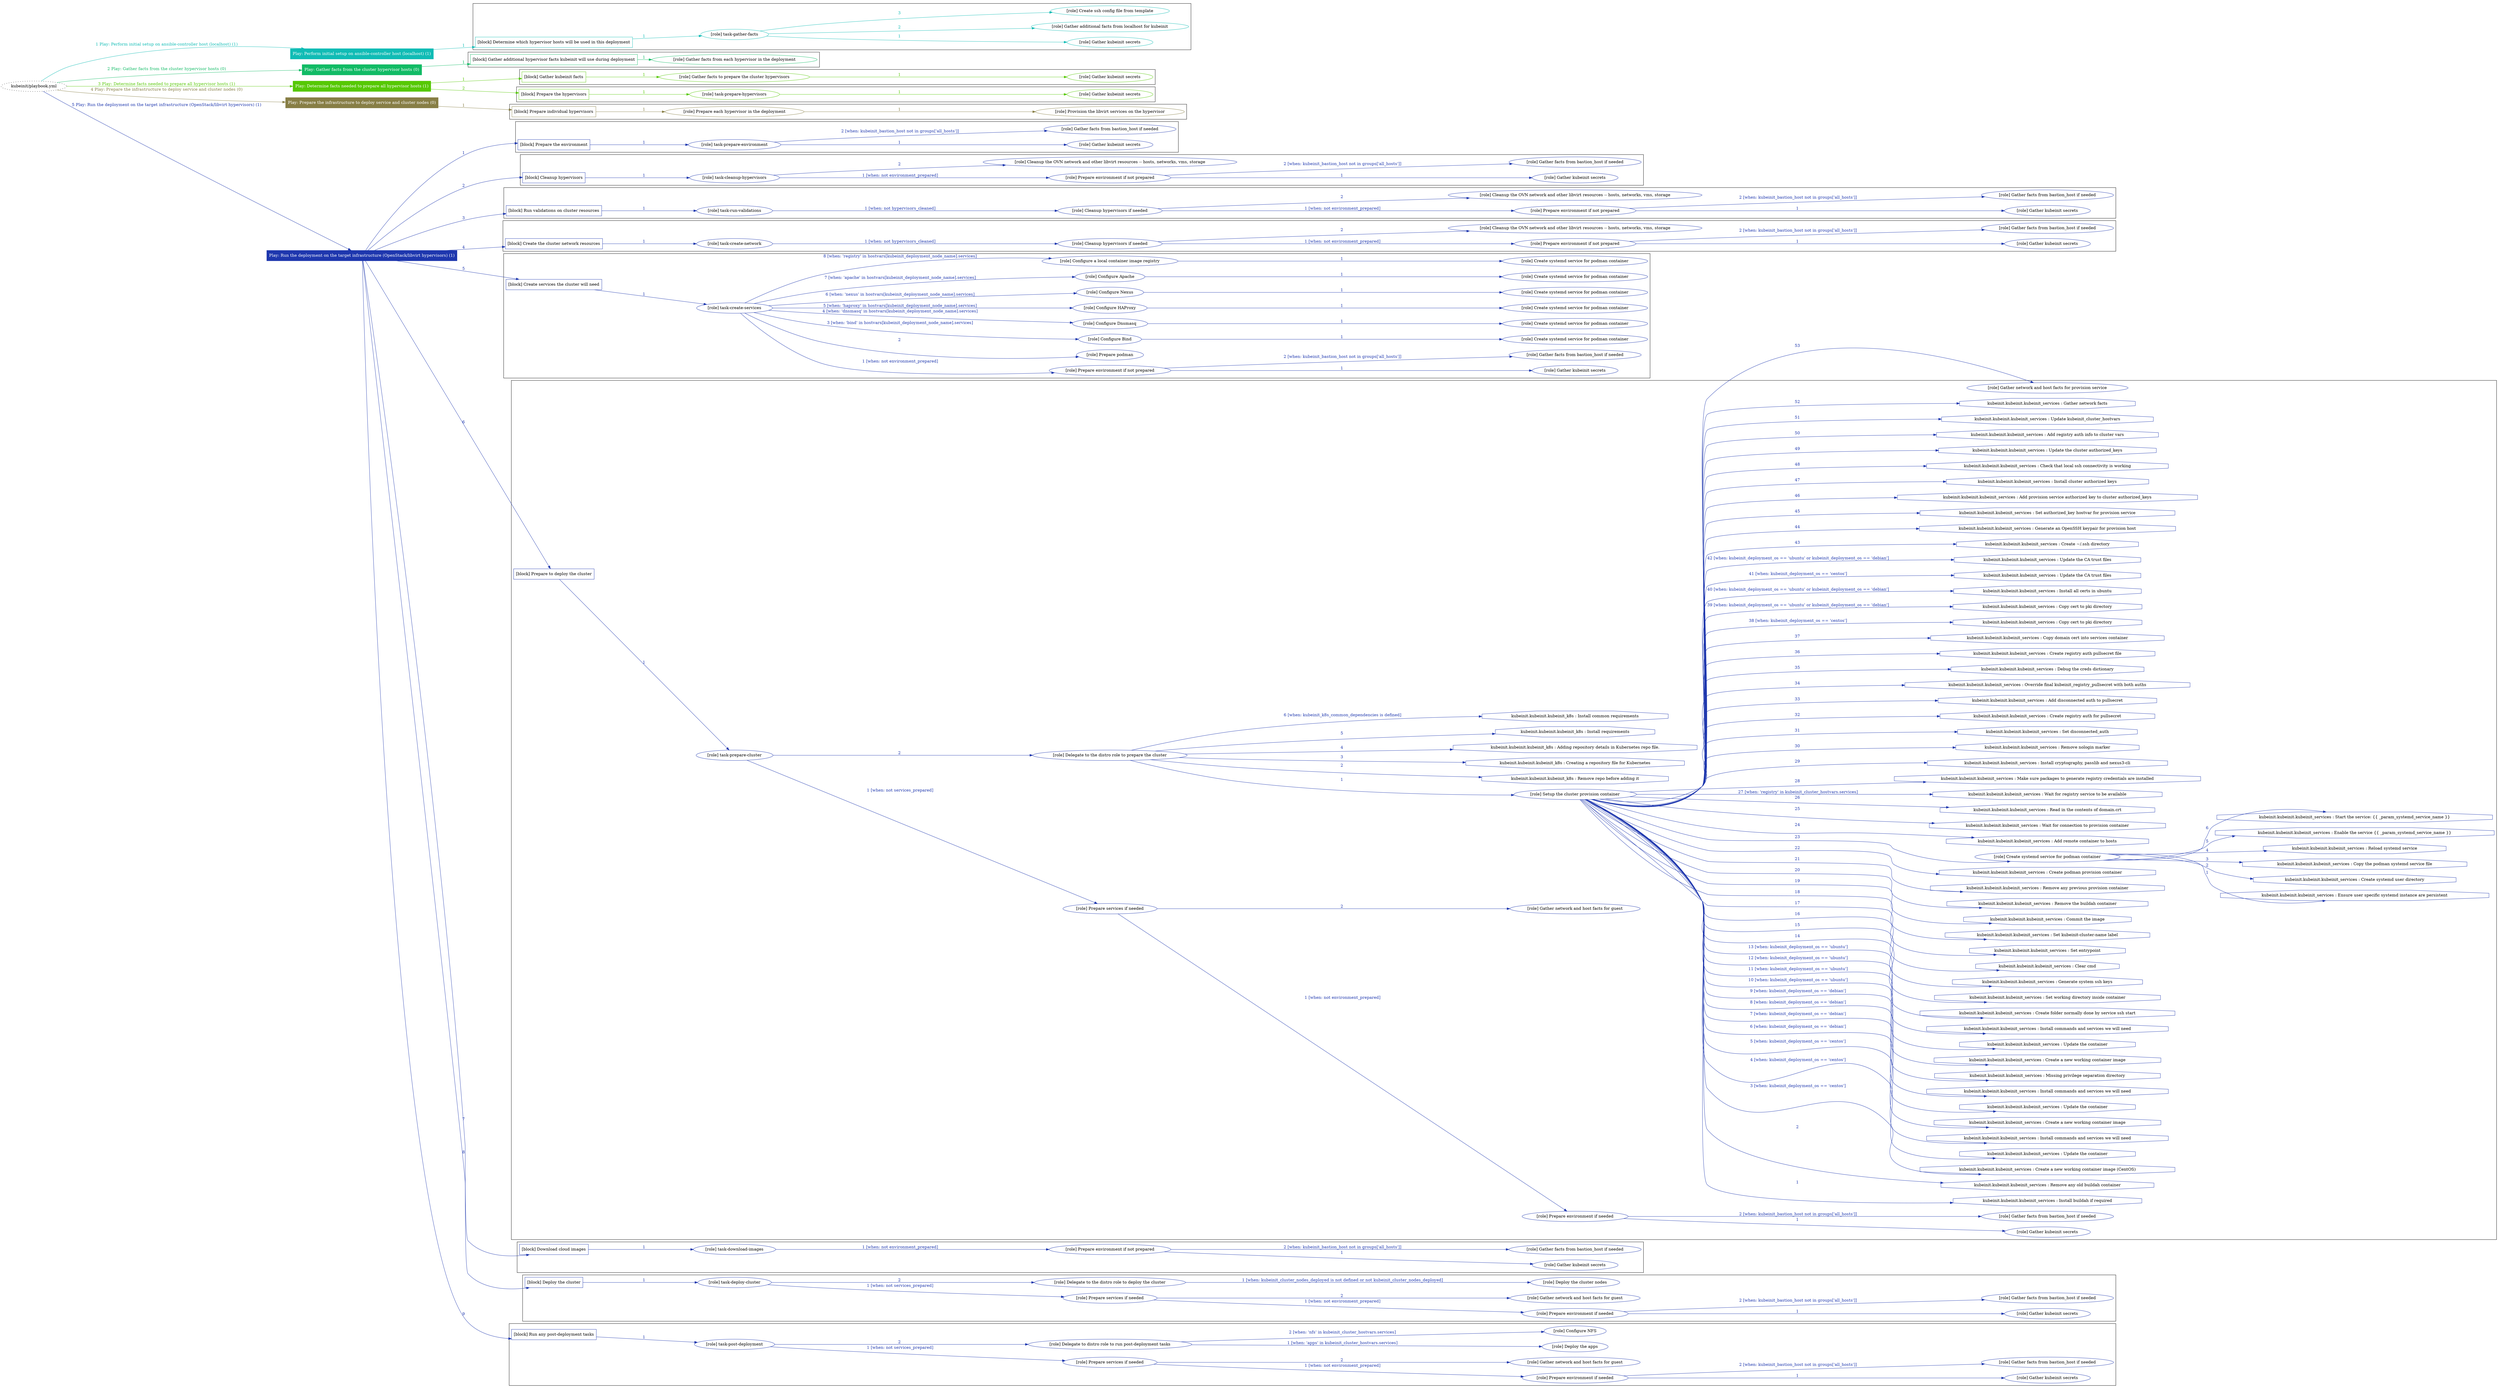 digraph {
	graph [concentrate=true ordering=in rankdir=LR ratio=fill]
	edge [esep=5 sep=10]
	"kubeinit/playbook.yml" [URL="/home/runner/work/kubeinit/kubeinit/kubeinit/playbook.yml" id=playbook_b2fbd142 style=dotted]
	"kubeinit/playbook.yml" -> play_31d47ab6 [label="1 Play: Perform initial setup on ansible-controller host (localhost) (1)" color="#10bcb5" fontcolor="#10bcb5" id=edge_play_31d47ab6 labeltooltip="1 Play: Perform initial setup on ansible-controller host (localhost) (1)" tooltip="1 Play: Perform initial setup on ansible-controller host (localhost) (1)"]
	subgraph "Play: Perform initial setup on ansible-controller host (localhost) (1)" {
		play_31d47ab6 [label="Play: Perform initial setup on ansible-controller host (localhost) (1)" URL="/home/runner/work/kubeinit/kubeinit/kubeinit/playbook.yml" color="#10bcb5" fontcolor="#ffffff" id=play_31d47ab6 shape=box style=filled tooltip=localhost]
		play_31d47ab6 -> block_b8a62657 [label=1 color="#10bcb5" fontcolor="#10bcb5" id=edge_block_b8a62657 labeltooltip=1 tooltip=1]
		subgraph cluster_block_b8a62657 {
			block_b8a62657 [label="[block] Determine which hypervisor hosts will be used in this deployment" URL="/home/runner/work/kubeinit/kubeinit/kubeinit/playbook.yml" color="#10bcb5" id=block_b8a62657 labeltooltip="Determine which hypervisor hosts will be used in this deployment" shape=box tooltip="Determine which hypervisor hosts will be used in this deployment"]
			block_b8a62657 -> role_7737d53c [label="1 " color="#10bcb5" fontcolor="#10bcb5" id=edge_role_7737d53c labeltooltip="1 " tooltip="1 "]
			subgraph "task-gather-facts" {
				role_7737d53c [label="[role] task-gather-facts" URL="/home/runner/work/kubeinit/kubeinit/kubeinit/playbook.yml" color="#10bcb5" id=role_7737d53c tooltip="task-gather-facts"]
				role_7737d53c -> role_f2be3772 [label="1 " color="#10bcb5" fontcolor="#10bcb5" id=edge_role_f2be3772 labeltooltip="1 " tooltip="1 "]
				subgraph "Gather kubeinit secrets" {
					role_f2be3772 [label="[role] Gather kubeinit secrets" URL="/home/runner/.ansible/collections/ansible_collections/kubeinit/kubeinit/roles/kubeinit_prepare/tasks/build_hypervisors_group.yml" color="#10bcb5" id=role_f2be3772 tooltip="Gather kubeinit secrets"]
				}
				role_7737d53c -> role_2869b466 [label="2 " color="#10bcb5" fontcolor="#10bcb5" id=edge_role_2869b466 labeltooltip="2 " tooltip="2 "]
				subgraph "Gather additional facts from localhost for kubeinit" {
					role_2869b466 [label="[role] Gather additional facts from localhost for kubeinit" URL="/home/runner/.ansible/collections/ansible_collections/kubeinit/kubeinit/roles/kubeinit_prepare/tasks/build_hypervisors_group.yml" color="#10bcb5" id=role_2869b466 tooltip="Gather additional facts from localhost for kubeinit"]
				}
				role_7737d53c -> role_56c3119a [label="3 " color="#10bcb5" fontcolor="#10bcb5" id=edge_role_56c3119a labeltooltip="3 " tooltip="3 "]
				subgraph "Create ssh config file from template" {
					role_56c3119a [label="[role] Create ssh config file from template" URL="/home/runner/.ansible/collections/ansible_collections/kubeinit/kubeinit/roles/kubeinit_prepare/tasks/build_hypervisors_group.yml" color="#10bcb5" id=role_56c3119a tooltip="Create ssh config file from template"]
				}
			}
		}
	}
	"kubeinit/playbook.yml" -> play_41b4354c [label="2 Play: Gather facts from the cluster hypervisor hosts (0)" color="#11bb65" fontcolor="#11bb65" id=edge_play_41b4354c labeltooltip="2 Play: Gather facts from the cluster hypervisor hosts (0)" tooltip="2 Play: Gather facts from the cluster hypervisor hosts (0)"]
	subgraph "Play: Gather facts from the cluster hypervisor hosts (0)" {
		play_41b4354c [label="Play: Gather facts from the cluster hypervisor hosts (0)" URL="/home/runner/work/kubeinit/kubeinit/kubeinit/playbook.yml" color="#11bb65" fontcolor="#ffffff" id=play_41b4354c shape=box style=filled tooltip="Play: Gather facts from the cluster hypervisor hosts (0)"]
		play_41b4354c -> block_427adb65 [label=1 color="#11bb65" fontcolor="#11bb65" id=edge_block_427adb65 labeltooltip=1 tooltip=1]
		subgraph cluster_block_427adb65 {
			block_427adb65 [label="[block] Gather additional hypervisor facts kubeinit will use during deployment" URL="/home/runner/work/kubeinit/kubeinit/kubeinit/playbook.yml" color="#11bb65" id=block_427adb65 labeltooltip="Gather additional hypervisor facts kubeinit will use during deployment" shape=box tooltip="Gather additional hypervisor facts kubeinit will use during deployment"]
			block_427adb65 -> role_a24bd8c9 [label="1 " color="#11bb65" fontcolor="#11bb65" id=edge_role_a24bd8c9 labeltooltip="1 " tooltip="1 "]
			subgraph "Gather facts from each hypervisor in the deployment" {
				role_a24bd8c9 [label="[role] Gather facts from each hypervisor in the deployment" URL="/home/runner/work/kubeinit/kubeinit/kubeinit/playbook.yml" color="#11bb65" id=role_a24bd8c9 tooltip="Gather facts from each hypervisor in the deployment"]
			}
		}
	}
	"kubeinit/playbook.yml" -> play_d7df9cbc [label="3 Play: Determine facts needed to prepare all hypervisor hosts (1)" color="#56c804" fontcolor="#56c804" id=edge_play_d7df9cbc labeltooltip="3 Play: Determine facts needed to prepare all hypervisor hosts (1)" tooltip="3 Play: Determine facts needed to prepare all hypervisor hosts (1)"]
	subgraph "Play: Determine facts needed to prepare all hypervisor hosts (1)" {
		play_d7df9cbc [label="Play: Determine facts needed to prepare all hypervisor hosts (1)" URL="/home/runner/work/kubeinit/kubeinit/kubeinit/playbook.yml" color="#56c804" fontcolor="#ffffff" id=play_d7df9cbc shape=box style=filled tooltip=localhost]
		play_d7df9cbc -> block_c801629a [label=1 color="#56c804" fontcolor="#56c804" id=edge_block_c801629a labeltooltip=1 tooltip=1]
		subgraph cluster_block_c801629a {
			block_c801629a [label="[block] Gather kubeinit facts" URL="/home/runner/work/kubeinit/kubeinit/kubeinit/playbook.yml" color="#56c804" id=block_c801629a labeltooltip="Gather kubeinit facts" shape=box tooltip="Gather kubeinit facts"]
			block_c801629a -> role_d7a29b28 [label="1 " color="#56c804" fontcolor="#56c804" id=edge_role_d7a29b28 labeltooltip="1 " tooltip="1 "]
			subgraph "Gather facts to prepare the cluster hypervisors" {
				role_d7a29b28 [label="[role] Gather facts to prepare the cluster hypervisors" URL="/home/runner/work/kubeinit/kubeinit/kubeinit/playbook.yml" color="#56c804" id=role_d7a29b28 tooltip="Gather facts to prepare the cluster hypervisors"]
				role_d7a29b28 -> role_bd30d572 [label="1 " color="#56c804" fontcolor="#56c804" id=edge_role_bd30d572 labeltooltip="1 " tooltip="1 "]
				subgraph "Gather kubeinit secrets" {
					role_bd30d572 [label="[role] Gather kubeinit secrets" URL="/home/runner/.ansible/collections/ansible_collections/kubeinit/kubeinit/roles/kubeinit_prepare/tasks/gather_kubeinit_facts.yml" color="#56c804" id=role_bd30d572 tooltip="Gather kubeinit secrets"]
				}
			}
		}
		play_d7df9cbc -> block_03cb1dfd [label=2 color="#56c804" fontcolor="#56c804" id=edge_block_03cb1dfd labeltooltip=2 tooltip=2]
		subgraph cluster_block_03cb1dfd {
			block_03cb1dfd [label="[block] Prepare the hypervisors" URL="/home/runner/work/kubeinit/kubeinit/kubeinit/playbook.yml" color="#56c804" id=block_03cb1dfd labeltooltip="Prepare the hypervisors" shape=box tooltip="Prepare the hypervisors"]
			block_03cb1dfd -> role_f0bd0800 [label="1 " color="#56c804" fontcolor="#56c804" id=edge_role_f0bd0800 labeltooltip="1 " tooltip="1 "]
			subgraph "task-prepare-hypervisors" {
				role_f0bd0800 [label="[role] task-prepare-hypervisors" URL="/home/runner/work/kubeinit/kubeinit/kubeinit/playbook.yml" color="#56c804" id=role_f0bd0800 tooltip="task-prepare-hypervisors"]
				role_f0bd0800 -> role_8e44272d [label="1 " color="#56c804" fontcolor="#56c804" id=edge_role_8e44272d labeltooltip="1 " tooltip="1 "]
				subgraph "Gather kubeinit secrets" {
					role_8e44272d [label="[role] Gather kubeinit secrets" URL="/home/runner/.ansible/collections/ansible_collections/kubeinit/kubeinit/roles/kubeinit_prepare/tasks/gather_kubeinit_facts.yml" color="#56c804" id=role_8e44272d tooltip="Gather kubeinit secrets"]
				}
			}
		}
	}
	"kubeinit/playbook.yml" -> play_0007db8b [label="4 Play: Prepare the infrastructure to deploy service and cluster nodes (0)" color="#877e45" fontcolor="#877e45" id=edge_play_0007db8b labeltooltip="4 Play: Prepare the infrastructure to deploy service and cluster nodes (0)" tooltip="4 Play: Prepare the infrastructure to deploy service and cluster nodes (0)"]
	subgraph "Play: Prepare the infrastructure to deploy service and cluster nodes (0)" {
		play_0007db8b [label="Play: Prepare the infrastructure to deploy service and cluster nodes (0)" URL="/home/runner/work/kubeinit/kubeinit/kubeinit/playbook.yml" color="#877e45" fontcolor="#ffffff" id=play_0007db8b shape=box style=filled tooltip="Play: Prepare the infrastructure to deploy service and cluster nodes (0)"]
		play_0007db8b -> block_622e9eab [label=1 color="#877e45" fontcolor="#877e45" id=edge_block_622e9eab labeltooltip=1 tooltip=1]
		subgraph cluster_block_622e9eab {
			block_622e9eab [label="[block] Prepare individual hypervisors" URL="/home/runner/work/kubeinit/kubeinit/kubeinit/playbook.yml" color="#877e45" id=block_622e9eab labeltooltip="Prepare individual hypervisors" shape=box tooltip="Prepare individual hypervisors"]
			block_622e9eab -> role_7e066627 [label="1 " color="#877e45" fontcolor="#877e45" id=edge_role_7e066627 labeltooltip="1 " tooltip="1 "]
			subgraph "Prepare each hypervisor in the deployment" {
				role_7e066627 [label="[role] Prepare each hypervisor in the deployment" URL="/home/runner/work/kubeinit/kubeinit/kubeinit/playbook.yml" color="#877e45" id=role_7e066627 tooltip="Prepare each hypervisor in the deployment"]
				role_7e066627 -> role_9e05b75a [label="1 " color="#877e45" fontcolor="#877e45" id=edge_role_9e05b75a labeltooltip="1 " tooltip="1 "]
				subgraph "Provision the libvirt services on the hypervisor" {
					role_9e05b75a [label="[role] Provision the libvirt services on the hypervisor" URL="/home/runner/.ansible/collections/ansible_collections/kubeinit/kubeinit/roles/kubeinit_prepare/tasks/prepare_hypervisor.yml" color="#877e45" id=role_9e05b75a tooltip="Provision the libvirt services on the hypervisor"]
				}
			}
		}
	}
	"kubeinit/playbook.yml" -> play_2d995026 [label="5 Play: Run the deployment on the target infrastructure (OpenStack/libvirt hypervisors) (1)" color="#1e37ae" fontcolor="#1e37ae" id=edge_play_2d995026 labeltooltip="5 Play: Run the deployment on the target infrastructure (OpenStack/libvirt hypervisors) (1)" tooltip="5 Play: Run the deployment on the target infrastructure (OpenStack/libvirt hypervisors) (1)"]
	subgraph "Play: Run the deployment on the target infrastructure (OpenStack/libvirt hypervisors) (1)" {
		play_2d995026 [label="Play: Run the deployment on the target infrastructure (OpenStack/libvirt hypervisors) (1)" URL="/home/runner/work/kubeinit/kubeinit/kubeinit/playbook.yml" color="#1e37ae" fontcolor="#ffffff" id=play_2d995026 shape=box style=filled tooltip=localhost]
		play_2d995026 -> block_63001a94 [label=1 color="#1e37ae" fontcolor="#1e37ae" id=edge_block_63001a94 labeltooltip=1 tooltip=1]
		subgraph cluster_block_63001a94 {
			block_63001a94 [label="[block] Prepare the environment" URL="/home/runner/work/kubeinit/kubeinit/kubeinit/playbook.yml" color="#1e37ae" id=block_63001a94 labeltooltip="Prepare the environment" shape=box tooltip="Prepare the environment"]
			block_63001a94 -> role_46d4f88c [label="1 " color="#1e37ae" fontcolor="#1e37ae" id=edge_role_46d4f88c labeltooltip="1 " tooltip="1 "]
			subgraph "task-prepare-environment" {
				role_46d4f88c [label="[role] task-prepare-environment" URL="/home/runner/work/kubeinit/kubeinit/kubeinit/playbook.yml" color="#1e37ae" id=role_46d4f88c tooltip="task-prepare-environment"]
				role_46d4f88c -> role_a8101fcb [label="1 " color="#1e37ae" fontcolor="#1e37ae" id=edge_role_a8101fcb labeltooltip="1 " tooltip="1 "]
				subgraph "Gather kubeinit secrets" {
					role_a8101fcb [label="[role] Gather kubeinit secrets" URL="/home/runner/.ansible/collections/ansible_collections/kubeinit/kubeinit/roles/kubeinit_prepare/tasks/gather_kubeinit_facts.yml" color="#1e37ae" id=role_a8101fcb tooltip="Gather kubeinit secrets"]
				}
				role_46d4f88c -> role_e42faac9 [label="2 [when: kubeinit_bastion_host not in groups['all_hosts']]" color="#1e37ae" fontcolor="#1e37ae" id=edge_role_e42faac9 labeltooltip="2 [when: kubeinit_bastion_host not in groups['all_hosts']]" tooltip="2 [when: kubeinit_bastion_host not in groups['all_hosts']]"]
				subgraph "Gather facts from bastion_host if needed" {
					role_e42faac9 [label="[role] Gather facts from bastion_host if needed" URL="/home/runner/.ansible/collections/ansible_collections/kubeinit/kubeinit/roles/kubeinit_prepare/tasks/main.yml" color="#1e37ae" id=role_e42faac9 tooltip="Gather facts from bastion_host if needed"]
				}
			}
		}
		play_2d995026 -> block_ae3a4437 [label=2 color="#1e37ae" fontcolor="#1e37ae" id=edge_block_ae3a4437 labeltooltip=2 tooltip=2]
		subgraph cluster_block_ae3a4437 {
			block_ae3a4437 [label="[block] Cleanup hypervisors" URL="/home/runner/work/kubeinit/kubeinit/kubeinit/playbook.yml" color="#1e37ae" id=block_ae3a4437 labeltooltip="Cleanup hypervisors" shape=box tooltip="Cleanup hypervisors"]
			block_ae3a4437 -> role_cc6161c9 [label="1 " color="#1e37ae" fontcolor="#1e37ae" id=edge_role_cc6161c9 labeltooltip="1 " tooltip="1 "]
			subgraph "task-cleanup-hypervisors" {
				role_cc6161c9 [label="[role] task-cleanup-hypervisors" URL="/home/runner/work/kubeinit/kubeinit/kubeinit/playbook.yml" color="#1e37ae" id=role_cc6161c9 tooltip="task-cleanup-hypervisors"]
				role_cc6161c9 -> role_975fc493 [label="1 [when: not environment_prepared]" color="#1e37ae" fontcolor="#1e37ae" id=edge_role_975fc493 labeltooltip="1 [when: not environment_prepared]" tooltip="1 [when: not environment_prepared]"]
				subgraph "Prepare environment if not prepared" {
					role_975fc493 [label="[role] Prepare environment if not prepared" URL="/home/runner/.ansible/collections/ansible_collections/kubeinit/kubeinit/roles/kubeinit_libvirt/tasks/cleanup_hypervisors.yml" color="#1e37ae" id=role_975fc493 tooltip="Prepare environment if not prepared"]
					role_975fc493 -> role_d82183d8 [label="1 " color="#1e37ae" fontcolor="#1e37ae" id=edge_role_d82183d8 labeltooltip="1 " tooltip="1 "]
					subgraph "Gather kubeinit secrets" {
						role_d82183d8 [label="[role] Gather kubeinit secrets" URL="/home/runner/.ansible/collections/ansible_collections/kubeinit/kubeinit/roles/kubeinit_prepare/tasks/gather_kubeinit_facts.yml" color="#1e37ae" id=role_d82183d8 tooltip="Gather kubeinit secrets"]
					}
					role_975fc493 -> role_3c0bcc1c [label="2 [when: kubeinit_bastion_host not in groups['all_hosts']]" color="#1e37ae" fontcolor="#1e37ae" id=edge_role_3c0bcc1c labeltooltip="2 [when: kubeinit_bastion_host not in groups['all_hosts']]" tooltip="2 [when: kubeinit_bastion_host not in groups['all_hosts']]"]
					subgraph "Gather facts from bastion_host if needed" {
						role_3c0bcc1c [label="[role] Gather facts from bastion_host if needed" URL="/home/runner/.ansible/collections/ansible_collections/kubeinit/kubeinit/roles/kubeinit_prepare/tasks/main.yml" color="#1e37ae" id=role_3c0bcc1c tooltip="Gather facts from bastion_host if needed"]
					}
				}
				role_cc6161c9 -> role_582273d9 [label="2 " color="#1e37ae" fontcolor="#1e37ae" id=edge_role_582273d9 labeltooltip="2 " tooltip="2 "]
				subgraph "Cleanup the OVN network and other libvirt resources -- hosts, networks, vms, storage" {
					role_582273d9 [label="[role] Cleanup the OVN network and other libvirt resources -- hosts, networks, vms, storage" URL="/home/runner/.ansible/collections/ansible_collections/kubeinit/kubeinit/roles/kubeinit_libvirt/tasks/cleanup_hypervisors.yml" color="#1e37ae" id=role_582273d9 tooltip="Cleanup the OVN network and other libvirt resources -- hosts, networks, vms, storage"]
				}
			}
		}
		play_2d995026 -> block_1cb60ed7 [label=3 color="#1e37ae" fontcolor="#1e37ae" id=edge_block_1cb60ed7 labeltooltip=3 tooltip=3]
		subgraph cluster_block_1cb60ed7 {
			block_1cb60ed7 [label="[block] Run validations on cluster resources" URL="/home/runner/work/kubeinit/kubeinit/kubeinit/playbook.yml" color="#1e37ae" id=block_1cb60ed7 labeltooltip="Run validations on cluster resources" shape=box tooltip="Run validations on cluster resources"]
			block_1cb60ed7 -> role_3e88d13b [label="1 " color="#1e37ae" fontcolor="#1e37ae" id=edge_role_3e88d13b labeltooltip="1 " tooltip="1 "]
			subgraph "task-run-validations" {
				role_3e88d13b [label="[role] task-run-validations" URL="/home/runner/work/kubeinit/kubeinit/kubeinit/playbook.yml" color="#1e37ae" id=role_3e88d13b tooltip="task-run-validations"]
				role_3e88d13b -> role_f6081e8e [label="1 [when: not hypervisors_cleaned]" color="#1e37ae" fontcolor="#1e37ae" id=edge_role_f6081e8e labeltooltip="1 [when: not hypervisors_cleaned]" tooltip="1 [when: not hypervisors_cleaned]"]
				subgraph "Cleanup hypervisors if needed" {
					role_f6081e8e [label="[role] Cleanup hypervisors if needed" URL="/home/runner/.ansible/collections/ansible_collections/kubeinit/kubeinit/roles/kubeinit_validations/tasks/main.yml" color="#1e37ae" id=role_f6081e8e tooltip="Cleanup hypervisors if needed"]
					role_f6081e8e -> role_38b21b5a [label="1 [when: not environment_prepared]" color="#1e37ae" fontcolor="#1e37ae" id=edge_role_38b21b5a labeltooltip="1 [when: not environment_prepared]" tooltip="1 [when: not environment_prepared]"]
					subgraph "Prepare environment if not prepared" {
						role_38b21b5a [label="[role] Prepare environment if not prepared" URL="/home/runner/.ansible/collections/ansible_collections/kubeinit/kubeinit/roles/kubeinit_libvirt/tasks/cleanup_hypervisors.yml" color="#1e37ae" id=role_38b21b5a tooltip="Prepare environment if not prepared"]
						role_38b21b5a -> role_7d5e0860 [label="1 " color="#1e37ae" fontcolor="#1e37ae" id=edge_role_7d5e0860 labeltooltip="1 " tooltip="1 "]
						subgraph "Gather kubeinit secrets" {
							role_7d5e0860 [label="[role] Gather kubeinit secrets" URL="/home/runner/.ansible/collections/ansible_collections/kubeinit/kubeinit/roles/kubeinit_prepare/tasks/gather_kubeinit_facts.yml" color="#1e37ae" id=role_7d5e0860 tooltip="Gather kubeinit secrets"]
						}
						role_38b21b5a -> role_2e64f9bc [label="2 [when: kubeinit_bastion_host not in groups['all_hosts']]" color="#1e37ae" fontcolor="#1e37ae" id=edge_role_2e64f9bc labeltooltip="2 [when: kubeinit_bastion_host not in groups['all_hosts']]" tooltip="2 [when: kubeinit_bastion_host not in groups['all_hosts']]"]
						subgraph "Gather facts from bastion_host if needed" {
							role_2e64f9bc [label="[role] Gather facts from bastion_host if needed" URL="/home/runner/.ansible/collections/ansible_collections/kubeinit/kubeinit/roles/kubeinit_prepare/tasks/main.yml" color="#1e37ae" id=role_2e64f9bc tooltip="Gather facts from bastion_host if needed"]
						}
					}
					role_f6081e8e -> role_ee5a1eb9 [label="2 " color="#1e37ae" fontcolor="#1e37ae" id=edge_role_ee5a1eb9 labeltooltip="2 " tooltip="2 "]
					subgraph "Cleanup the OVN network and other libvirt resources -- hosts, networks, vms, storage" {
						role_ee5a1eb9 [label="[role] Cleanup the OVN network and other libvirt resources -- hosts, networks, vms, storage" URL="/home/runner/.ansible/collections/ansible_collections/kubeinit/kubeinit/roles/kubeinit_libvirt/tasks/cleanup_hypervisors.yml" color="#1e37ae" id=role_ee5a1eb9 tooltip="Cleanup the OVN network and other libvirt resources -- hosts, networks, vms, storage"]
					}
				}
			}
		}
		play_2d995026 -> block_405f113c [label=4 color="#1e37ae" fontcolor="#1e37ae" id=edge_block_405f113c labeltooltip=4 tooltip=4]
		subgraph cluster_block_405f113c {
			block_405f113c [label="[block] Create the cluster network resources" URL="/home/runner/work/kubeinit/kubeinit/kubeinit/playbook.yml" color="#1e37ae" id=block_405f113c labeltooltip="Create the cluster network resources" shape=box tooltip="Create the cluster network resources"]
			block_405f113c -> role_da20fc94 [label="1 " color="#1e37ae" fontcolor="#1e37ae" id=edge_role_da20fc94 labeltooltip="1 " tooltip="1 "]
			subgraph "task-create-network" {
				role_da20fc94 [label="[role] task-create-network" URL="/home/runner/work/kubeinit/kubeinit/kubeinit/playbook.yml" color="#1e37ae" id=role_da20fc94 tooltip="task-create-network"]
				role_da20fc94 -> role_ef308a0d [label="1 [when: not hypervisors_cleaned]" color="#1e37ae" fontcolor="#1e37ae" id=edge_role_ef308a0d labeltooltip="1 [when: not hypervisors_cleaned]" tooltip="1 [when: not hypervisors_cleaned]"]
				subgraph "Cleanup hypervisors if needed" {
					role_ef308a0d [label="[role] Cleanup hypervisors if needed" URL="/home/runner/.ansible/collections/ansible_collections/kubeinit/kubeinit/roles/kubeinit_libvirt/tasks/create_network.yml" color="#1e37ae" id=role_ef308a0d tooltip="Cleanup hypervisors if needed"]
					role_ef308a0d -> role_c6f5f5aa [label="1 [when: not environment_prepared]" color="#1e37ae" fontcolor="#1e37ae" id=edge_role_c6f5f5aa labeltooltip="1 [when: not environment_prepared]" tooltip="1 [when: not environment_prepared]"]
					subgraph "Prepare environment if not prepared" {
						role_c6f5f5aa [label="[role] Prepare environment if not prepared" URL="/home/runner/.ansible/collections/ansible_collections/kubeinit/kubeinit/roles/kubeinit_libvirt/tasks/cleanup_hypervisors.yml" color="#1e37ae" id=role_c6f5f5aa tooltip="Prepare environment if not prepared"]
						role_c6f5f5aa -> role_9e9216d4 [label="1 " color="#1e37ae" fontcolor="#1e37ae" id=edge_role_9e9216d4 labeltooltip="1 " tooltip="1 "]
						subgraph "Gather kubeinit secrets" {
							role_9e9216d4 [label="[role] Gather kubeinit secrets" URL="/home/runner/.ansible/collections/ansible_collections/kubeinit/kubeinit/roles/kubeinit_prepare/tasks/gather_kubeinit_facts.yml" color="#1e37ae" id=role_9e9216d4 tooltip="Gather kubeinit secrets"]
						}
						role_c6f5f5aa -> role_fd1da924 [label="2 [when: kubeinit_bastion_host not in groups['all_hosts']]" color="#1e37ae" fontcolor="#1e37ae" id=edge_role_fd1da924 labeltooltip="2 [when: kubeinit_bastion_host not in groups['all_hosts']]" tooltip="2 [when: kubeinit_bastion_host not in groups['all_hosts']]"]
						subgraph "Gather facts from bastion_host if needed" {
							role_fd1da924 [label="[role] Gather facts from bastion_host if needed" URL="/home/runner/.ansible/collections/ansible_collections/kubeinit/kubeinit/roles/kubeinit_prepare/tasks/main.yml" color="#1e37ae" id=role_fd1da924 tooltip="Gather facts from bastion_host if needed"]
						}
					}
					role_ef308a0d -> role_db8cb167 [label="2 " color="#1e37ae" fontcolor="#1e37ae" id=edge_role_db8cb167 labeltooltip="2 " tooltip="2 "]
					subgraph "Cleanup the OVN network and other libvirt resources -- hosts, networks, vms, storage" {
						role_db8cb167 [label="[role] Cleanup the OVN network and other libvirt resources -- hosts, networks, vms, storage" URL="/home/runner/.ansible/collections/ansible_collections/kubeinit/kubeinit/roles/kubeinit_libvirt/tasks/cleanup_hypervisors.yml" color="#1e37ae" id=role_db8cb167 tooltip="Cleanup the OVN network and other libvirt resources -- hosts, networks, vms, storage"]
					}
				}
			}
		}
		play_2d995026 -> block_bd7360e2 [label=5 color="#1e37ae" fontcolor="#1e37ae" id=edge_block_bd7360e2 labeltooltip=5 tooltip=5]
		subgraph cluster_block_bd7360e2 {
			block_bd7360e2 [label="[block] Create services the cluster will need" URL="/home/runner/work/kubeinit/kubeinit/kubeinit/playbook.yml" color="#1e37ae" id=block_bd7360e2 labeltooltip="Create services the cluster will need" shape=box tooltip="Create services the cluster will need"]
			block_bd7360e2 -> role_301ba2dc [label="1 " color="#1e37ae" fontcolor="#1e37ae" id=edge_role_301ba2dc labeltooltip="1 " tooltip="1 "]
			subgraph "task-create-services" {
				role_301ba2dc [label="[role] task-create-services" URL="/home/runner/work/kubeinit/kubeinit/kubeinit/playbook.yml" color="#1e37ae" id=role_301ba2dc tooltip="task-create-services"]
				role_301ba2dc -> role_18c95043 [label="1 [when: not environment_prepared]" color="#1e37ae" fontcolor="#1e37ae" id=edge_role_18c95043 labeltooltip="1 [when: not environment_prepared]" tooltip="1 [when: not environment_prepared]"]
				subgraph "Prepare environment if not prepared" {
					role_18c95043 [label="[role] Prepare environment if not prepared" URL="/home/runner/.ansible/collections/ansible_collections/kubeinit/kubeinit/roles/kubeinit_services/tasks/main.yml" color="#1e37ae" id=role_18c95043 tooltip="Prepare environment if not prepared"]
					role_18c95043 -> role_aa66974a [label="1 " color="#1e37ae" fontcolor="#1e37ae" id=edge_role_aa66974a labeltooltip="1 " tooltip="1 "]
					subgraph "Gather kubeinit secrets" {
						role_aa66974a [label="[role] Gather kubeinit secrets" URL="/home/runner/.ansible/collections/ansible_collections/kubeinit/kubeinit/roles/kubeinit_prepare/tasks/gather_kubeinit_facts.yml" color="#1e37ae" id=role_aa66974a tooltip="Gather kubeinit secrets"]
					}
					role_18c95043 -> role_eed34e6b [label="2 [when: kubeinit_bastion_host not in groups['all_hosts']]" color="#1e37ae" fontcolor="#1e37ae" id=edge_role_eed34e6b labeltooltip="2 [when: kubeinit_bastion_host not in groups['all_hosts']]" tooltip="2 [when: kubeinit_bastion_host not in groups['all_hosts']]"]
					subgraph "Gather facts from bastion_host if needed" {
						role_eed34e6b [label="[role] Gather facts from bastion_host if needed" URL="/home/runner/.ansible/collections/ansible_collections/kubeinit/kubeinit/roles/kubeinit_prepare/tasks/main.yml" color="#1e37ae" id=role_eed34e6b tooltip="Gather facts from bastion_host if needed"]
					}
				}
				role_301ba2dc -> role_58b16079 [label="2 " color="#1e37ae" fontcolor="#1e37ae" id=edge_role_58b16079 labeltooltip="2 " tooltip="2 "]
				subgraph "Prepare podman" {
					role_58b16079 [label="[role] Prepare podman" URL="/home/runner/.ansible/collections/ansible_collections/kubeinit/kubeinit/roles/kubeinit_services/tasks/00_create_service_pod.yml" color="#1e37ae" id=role_58b16079 tooltip="Prepare podman"]
				}
				role_301ba2dc -> role_2c1efcc7 [label="3 [when: 'bind' in hostvars[kubeinit_deployment_node_name].services]" color="#1e37ae" fontcolor="#1e37ae" id=edge_role_2c1efcc7 labeltooltip="3 [when: 'bind' in hostvars[kubeinit_deployment_node_name].services]" tooltip="3 [when: 'bind' in hostvars[kubeinit_deployment_node_name].services]"]
				subgraph "Configure Bind" {
					role_2c1efcc7 [label="[role] Configure Bind" URL="/home/runner/.ansible/collections/ansible_collections/kubeinit/kubeinit/roles/kubeinit_services/tasks/start_services_containers.yml" color="#1e37ae" id=role_2c1efcc7 tooltip="Configure Bind"]
					role_2c1efcc7 -> role_90b05ce8 [label="1 " color="#1e37ae" fontcolor="#1e37ae" id=edge_role_90b05ce8 labeltooltip="1 " tooltip="1 "]
					subgraph "Create systemd service for podman container" {
						role_90b05ce8 [label="[role] Create systemd service for podman container" URL="/home/runner/.ansible/collections/ansible_collections/kubeinit/kubeinit/roles/kubeinit_bind/tasks/main.yml" color="#1e37ae" id=role_90b05ce8 tooltip="Create systemd service for podman container"]
					}
				}
				role_301ba2dc -> role_af47eecd [label="4 [when: 'dnsmasq' in hostvars[kubeinit_deployment_node_name].services]" color="#1e37ae" fontcolor="#1e37ae" id=edge_role_af47eecd labeltooltip="4 [when: 'dnsmasq' in hostvars[kubeinit_deployment_node_name].services]" tooltip="4 [when: 'dnsmasq' in hostvars[kubeinit_deployment_node_name].services]"]
				subgraph "Configure Dnsmasq" {
					role_af47eecd [label="[role] Configure Dnsmasq" URL="/home/runner/.ansible/collections/ansible_collections/kubeinit/kubeinit/roles/kubeinit_services/tasks/start_services_containers.yml" color="#1e37ae" id=role_af47eecd tooltip="Configure Dnsmasq"]
					role_af47eecd -> role_b6db10df [label="1 " color="#1e37ae" fontcolor="#1e37ae" id=edge_role_b6db10df labeltooltip="1 " tooltip="1 "]
					subgraph "Create systemd service for podman container" {
						role_b6db10df [label="[role] Create systemd service for podman container" URL="/home/runner/.ansible/collections/ansible_collections/kubeinit/kubeinit/roles/kubeinit_dnsmasq/tasks/main.yml" color="#1e37ae" id=role_b6db10df tooltip="Create systemd service for podman container"]
					}
				}
				role_301ba2dc -> role_99232c0c [label="5 [when: 'haproxy' in hostvars[kubeinit_deployment_node_name].services]" color="#1e37ae" fontcolor="#1e37ae" id=edge_role_99232c0c labeltooltip="5 [when: 'haproxy' in hostvars[kubeinit_deployment_node_name].services]" tooltip="5 [when: 'haproxy' in hostvars[kubeinit_deployment_node_name].services]"]
				subgraph "Configure HAProxy" {
					role_99232c0c [label="[role] Configure HAProxy" URL="/home/runner/.ansible/collections/ansible_collections/kubeinit/kubeinit/roles/kubeinit_services/tasks/start_services_containers.yml" color="#1e37ae" id=role_99232c0c tooltip="Configure HAProxy"]
					role_99232c0c -> role_1989fca9 [label="1 " color="#1e37ae" fontcolor="#1e37ae" id=edge_role_1989fca9 labeltooltip="1 " tooltip="1 "]
					subgraph "Create systemd service for podman container" {
						role_1989fca9 [label="[role] Create systemd service for podman container" URL="/home/runner/.ansible/collections/ansible_collections/kubeinit/kubeinit/roles/kubeinit_haproxy/tasks/main.yml" color="#1e37ae" id=role_1989fca9 tooltip="Create systemd service for podman container"]
					}
				}
				role_301ba2dc -> role_dc57222d [label="6 [when: 'nexus' in hostvars[kubeinit_deployment_node_name].services]" color="#1e37ae" fontcolor="#1e37ae" id=edge_role_dc57222d labeltooltip="6 [when: 'nexus' in hostvars[kubeinit_deployment_node_name].services]" tooltip="6 [when: 'nexus' in hostvars[kubeinit_deployment_node_name].services]"]
				subgraph "Configure Nexus" {
					role_dc57222d [label="[role] Configure Nexus" URL="/home/runner/.ansible/collections/ansible_collections/kubeinit/kubeinit/roles/kubeinit_services/tasks/start_services_containers.yml" color="#1e37ae" id=role_dc57222d tooltip="Configure Nexus"]
					role_dc57222d -> role_c7cc8e7e [label="1 " color="#1e37ae" fontcolor="#1e37ae" id=edge_role_c7cc8e7e labeltooltip="1 " tooltip="1 "]
					subgraph "Create systemd service for podman container" {
						role_c7cc8e7e [label="[role] Create systemd service for podman container" URL="/home/runner/.ansible/collections/ansible_collections/kubeinit/kubeinit/roles/kubeinit_nexus/tasks/main.yml" color="#1e37ae" id=role_c7cc8e7e tooltip="Create systemd service for podman container"]
					}
				}
				role_301ba2dc -> role_0d29caae [label="7 [when: 'apache' in hostvars[kubeinit_deployment_node_name].services]" color="#1e37ae" fontcolor="#1e37ae" id=edge_role_0d29caae labeltooltip="7 [when: 'apache' in hostvars[kubeinit_deployment_node_name].services]" tooltip="7 [when: 'apache' in hostvars[kubeinit_deployment_node_name].services]"]
				subgraph "Configure Apache" {
					role_0d29caae [label="[role] Configure Apache" URL="/home/runner/.ansible/collections/ansible_collections/kubeinit/kubeinit/roles/kubeinit_services/tasks/start_services_containers.yml" color="#1e37ae" id=role_0d29caae tooltip="Configure Apache"]
					role_0d29caae -> role_eced0836 [label="1 " color="#1e37ae" fontcolor="#1e37ae" id=edge_role_eced0836 labeltooltip="1 " tooltip="1 "]
					subgraph "Create systemd service for podman container" {
						role_eced0836 [label="[role] Create systemd service for podman container" URL="/home/runner/.ansible/collections/ansible_collections/kubeinit/kubeinit/roles/kubeinit_apache/tasks/main.yml" color="#1e37ae" id=role_eced0836 tooltip="Create systemd service for podman container"]
					}
				}
				role_301ba2dc -> role_aadb8631 [label="8 [when: 'registry' in hostvars[kubeinit_deployment_node_name].services]" color="#1e37ae" fontcolor="#1e37ae" id=edge_role_aadb8631 labeltooltip="8 [when: 'registry' in hostvars[kubeinit_deployment_node_name].services]" tooltip="8 [when: 'registry' in hostvars[kubeinit_deployment_node_name].services]"]
				subgraph "Configure a local container image registry" {
					role_aadb8631 [label="[role] Configure a local container image registry" URL="/home/runner/.ansible/collections/ansible_collections/kubeinit/kubeinit/roles/kubeinit_services/tasks/start_services_containers.yml" color="#1e37ae" id=role_aadb8631 tooltip="Configure a local container image registry"]
					role_aadb8631 -> role_4c3928f8 [label="1 " color="#1e37ae" fontcolor="#1e37ae" id=edge_role_4c3928f8 labeltooltip="1 " tooltip="1 "]
					subgraph "Create systemd service for podman container" {
						role_4c3928f8 [label="[role] Create systemd service for podman container" URL="/home/runner/.ansible/collections/ansible_collections/kubeinit/kubeinit/roles/kubeinit_registry/tasks/main.yml" color="#1e37ae" id=role_4c3928f8 tooltip="Create systemd service for podman container"]
					}
				}
			}
		}
		play_2d995026 -> block_93a618d3 [label=6 color="#1e37ae" fontcolor="#1e37ae" id=edge_block_93a618d3 labeltooltip=6 tooltip=6]
		subgraph cluster_block_93a618d3 {
			block_93a618d3 [label="[block] Prepare to deploy the cluster" URL="/home/runner/work/kubeinit/kubeinit/kubeinit/playbook.yml" color="#1e37ae" id=block_93a618d3 labeltooltip="Prepare to deploy the cluster" shape=box tooltip="Prepare to deploy the cluster"]
			block_93a618d3 -> role_890bb54a [label="1 " color="#1e37ae" fontcolor="#1e37ae" id=edge_role_890bb54a labeltooltip="1 " tooltip="1 "]
			subgraph "task-prepare-cluster" {
				role_890bb54a [label="[role] task-prepare-cluster" URL="/home/runner/work/kubeinit/kubeinit/kubeinit/playbook.yml" color="#1e37ae" id=role_890bb54a tooltip="task-prepare-cluster"]
				role_890bb54a -> role_d8cf189d [label="1 [when: not services_prepared]" color="#1e37ae" fontcolor="#1e37ae" id=edge_role_d8cf189d labeltooltip="1 [when: not services_prepared]" tooltip="1 [when: not services_prepared]"]
				subgraph "Prepare services if needed" {
					role_d8cf189d [label="[role] Prepare services if needed" URL="/home/runner/.ansible/collections/ansible_collections/kubeinit/kubeinit/roles/kubeinit_prepare/tasks/prepare_cluster.yml" color="#1e37ae" id=role_d8cf189d tooltip="Prepare services if needed"]
					role_d8cf189d -> role_9412c052 [label="1 [when: not environment_prepared]" color="#1e37ae" fontcolor="#1e37ae" id=edge_role_9412c052 labeltooltip="1 [when: not environment_prepared]" tooltip="1 [when: not environment_prepared]"]
					subgraph "Prepare environment if needed" {
						role_9412c052 [label="[role] Prepare environment if needed" URL="/home/runner/.ansible/collections/ansible_collections/kubeinit/kubeinit/roles/kubeinit_services/tasks/prepare_services.yml" color="#1e37ae" id=role_9412c052 tooltip="Prepare environment if needed"]
						role_9412c052 -> role_f591b984 [label="1 " color="#1e37ae" fontcolor="#1e37ae" id=edge_role_f591b984 labeltooltip="1 " tooltip="1 "]
						subgraph "Gather kubeinit secrets" {
							role_f591b984 [label="[role] Gather kubeinit secrets" URL="/home/runner/.ansible/collections/ansible_collections/kubeinit/kubeinit/roles/kubeinit_prepare/tasks/gather_kubeinit_facts.yml" color="#1e37ae" id=role_f591b984 tooltip="Gather kubeinit secrets"]
						}
						role_9412c052 -> role_d31f992a [label="2 [when: kubeinit_bastion_host not in groups['all_hosts']]" color="#1e37ae" fontcolor="#1e37ae" id=edge_role_d31f992a labeltooltip="2 [when: kubeinit_bastion_host not in groups['all_hosts']]" tooltip="2 [when: kubeinit_bastion_host not in groups['all_hosts']]"]
						subgraph "Gather facts from bastion_host if needed" {
							role_d31f992a [label="[role] Gather facts from bastion_host if needed" URL="/home/runner/.ansible/collections/ansible_collections/kubeinit/kubeinit/roles/kubeinit_prepare/tasks/main.yml" color="#1e37ae" id=role_d31f992a tooltip="Gather facts from bastion_host if needed"]
						}
					}
					role_d8cf189d -> role_667eaf56 [label="2 " color="#1e37ae" fontcolor="#1e37ae" id=edge_role_667eaf56 labeltooltip="2 " tooltip="2 "]
					subgraph "Gather network and host facts for guest" {
						role_667eaf56 [label="[role] Gather network and host facts for guest" URL="/home/runner/.ansible/collections/ansible_collections/kubeinit/kubeinit/roles/kubeinit_services/tasks/prepare_services.yml" color="#1e37ae" id=role_667eaf56 tooltip="Gather network and host facts for guest"]
					}
				}
				role_890bb54a -> role_5f17f305 [label="2 " color="#1e37ae" fontcolor="#1e37ae" id=edge_role_5f17f305 labeltooltip="2 " tooltip="2 "]
				subgraph "Delegate to the distro role to prepare the cluster" {
					role_5f17f305 [label="[role] Delegate to the distro role to prepare the cluster" URL="/home/runner/.ansible/collections/ansible_collections/kubeinit/kubeinit/roles/kubeinit_prepare/tasks/prepare_cluster.yml" color="#1e37ae" id=role_5f17f305 tooltip="Delegate to the distro role to prepare the cluster"]
					role_5f17f305 -> role_f54f1940 [label="1 " color="#1e37ae" fontcolor="#1e37ae" id=edge_role_f54f1940 labeltooltip="1 " tooltip="1 "]
					subgraph "Setup the cluster provision container" {
						role_f54f1940 [label="[role] Setup the cluster provision container" URL="/home/runner/.ansible/collections/ansible_collections/kubeinit/kubeinit/roles/kubeinit_k8s/tasks/prepare_cluster.yml" color="#1e37ae" id=role_f54f1940 tooltip="Setup the cluster provision container"]
						task_a873338b [label="kubeinit.kubeinit.kubeinit_services : Install buildah if required" URL="/home/runner/.ansible/collections/ansible_collections/kubeinit/kubeinit/roles/kubeinit_services/tasks/create_provision_container.yml" color="#1e37ae" id=task_a873338b shape=octagon tooltip="kubeinit.kubeinit.kubeinit_services : Install buildah if required"]
						role_f54f1940 -> task_a873338b [label="1 " color="#1e37ae" fontcolor="#1e37ae" id=edge_task_a873338b labeltooltip="1 " tooltip="1 "]
						task_484f9b7b [label="kubeinit.kubeinit.kubeinit_services : Remove any old buildah container" URL="/home/runner/.ansible/collections/ansible_collections/kubeinit/kubeinit/roles/kubeinit_services/tasks/create_provision_container.yml" color="#1e37ae" id=task_484f9b7b shape=octagon tooltip="kubeinit.kubeinit.kubeinit_services : Remove any old buildah container"]
						role_f54f1940 -> task_484f9b7b [label="2 " color="#1e37ae" fontcolor="#1e37ae" id=edge_task_484f9b7b labeltooltip="2 " tooltip="2 "]
						task_e6b80cee [label="kubeinit.kubeinit.kubeinit_services : Create a new working container image (CentOS)" URL="/home/runner/.ansible/collections/ansible_collections/kubeinit/kubeinit/roles/kubeinit_services/tasks/create_provision_container.yml" color="#1e37ae" id=task_e6b80cee shape=octagon tooltip="kubeinit.kubeinit.kubeinit_services : Create a new working container image (CentOS)"]
						role_f54f1940 -> task_e6b80cee [label="3 [when: kubeinit_deployment_os == 'centos']" color="#1e37ae" fontcolor="#1e37ae" id=edge_task_e6b80cee labeltooltip="3 [when: kubeinit_deployment_os == 'centos']" tooltip="3 [when: kubeinit_deployment_os == 'centos']"]
						task_e90a2ad8 [label="kubeinit.kubeinit.kubeinit_services : Update the container" URL="/home/runner/.ansible/collections/ansible_collections/kubeinit/kubeinit/roles/kubeinit_services/tasks/create_provision_container.yml" color="#1e37ae" id=task_e90a2ad8 shape=octagon tooltip="kubeinit.kubeinit.kubeinit_services : Update the container"]
						role_f54f1940 -> task_e90a2ad8 [label="4 [when: kubeinit_deployment_os == 'centos']" color="#1e37ae" fontcolor="#1e37ae" id=edge_task_e90a2ad8 labeltooltip="4 [when: kubeinit_deployment_os == 'centos']" tooltip="4 [when: kubeinit_deployment_os == 'centos']"]
						task_2fa6db6b [label="kubeinit.kubeinit.kubeinit_services : Install commands and services we will need" URL="/home/runner/.ansible/collections/ansible_collections/kubeinit/kubeinit/roles/kubeinit_services/tasks/create_provision_container.yml" color="#1e37ae" id=task_2fa6db6b shape=octagon tooltip="kubeinit.kubeinit.kubeinit_services : Install commands and services we will need"]
						role_f54f1940 -> task_2fa6db6b [label="5 [when: kubeinit_deployment_os == 'centos']" color="#1e37ae" fontcolor="#1e37ae" id=edge_task_2fa6db6b labeltooltip="5 [when: kubeinit_deployment_os == 'centos']" tooltip="5 [when: kubeinit_deployment_os == 'centos']"]
						task_25586a77 [label="kubeinit.kubeinit.kubeinit_services : Create a new working container image" URL="/home/runner/.ansible/collections/ansible_collections/kubeinit/kubeinit/roles/kubeinit_services/tasks/create_provision_container.yml" color="#1e37ae" id=task_25586a77 shape=octagon tooltip="kubeinit.kubeinit.kubeinit_services : Create a new working container image"]
						role_f54f1940 -> task_25586a77 [label="6 [when: kubeinit_deployment_os == 'debian']" color="#1e37ae" fontcolor="#1e37ae" id=edge_task_25586a77 labeltooltip="6 [when: kubeinit_deployment_os == 'debian']" tooltip="6 [when: kubeinit_deployment_os == 'debian']"]
						task_86a923b3 [label="kubeinit.kubeinit.kubeinit_services : Update the container" URL="/home/runner/.ansible/collections/ansible_collections/kubeinit/kubeinit/roles/kubeinit_services/tasks/create_provision_container.yml" color="#1e37ae" id=task_86a923b3 shape=octagon tooltip="kubeinit.kubeinit.kubeinit_services : Update the container"]
						role_f54f1940 -> task_86a923b3 [label="7 [when: kubeinit_deployment_os == 'debian']" color="#1e37ae" fontcolor="#1e37ae" id=edge_task_86a923b3 labeltooltip="7 [when: kubeinit_deployment_os == 'debian']" tooltip="7 [when: kubeinit_deployment_os == 'debian']"]
						task_76726e31 [label="kubeinit.kubeinit.kubeinit_services : Install commands and services we will need" URL="/home/runner/.ansible/collections/ansible_collections/kubeinit/kubeinit/roles/kubeinit_services/tasks/create_provision_container.yml" color="#1e37ae" id=task_76726e31 shape=octagon tooltip="kubeinit.kubeinit.kubeinit_services : Install commands and services we will need"]
						role_f54f1940 -> task_76726e31 [label="8 [when: kubeinit_deployment_os == 'debian']" color="#1e37ae" fontcolor="#1e37ae" id=edge_task_76726e31 labeltooltip="8 [when: kubeinit_deployment_os == 'debian']" tooltip="8 [when: kubeinit_deployment_os == 'debian']"]
						task_1926e2d8 [label="kubeinit.kubeinit.kubeinit_services : Missing privilege separation directory" URL="/home/runner/.ansible/collections/ansible_collections/kubeinit/kubeinit/roles/kubeinit_services/tasks/create_provision_container.yml" color="#1e37ae" id=task_1926e2d8 shape=octagon tooltip="kubeinit.kubeinit.kubeinit_services : Missing privilege separation directory"]
						role_f54f1940 -> task_1926e2d8 [label="9 [when: kubeinit_deployment_os == 'debian']" color="#1e37ae" fontcolor="#1e37ae" id=edge_task_1926e2d8 labeltooltip="9 [when: kubeinit_deployment_os == 'debian']" tooltip="9 [when: kubeinit_deployment_os == 'debian']"]
						task_e406e30c [label="kubeinit.kubeinit.kubeinit_services : Create a new working container image" URL="/home/runner/.ansible/collections/ansible_collections/kubeinit/kubeinit/roles/kubeinit_services/tasks/create_provision_container.yml" color="#1e37ae" id=task_e406e30c shape=octagon tooltip="kubeinit.kubeinit.kubeinit_services : Create a new working container image"]
						role_f54f1940 -> task_e406e30c [label="10 [when: kubeinit_deployment_os == 'ubuntu']" color="#1e37ae" fontcolor="#1e37ae" id=edge_task_e406e30c labeltooltip="10 [when: kubeinit_deployment_os == 'ubuntu']" tooltip="10 [when: kubeinit_deployment_os == 'ubuntu']"]
						task_84f68f9e [label="kubeinit.kubeinit.kubeinit_services : Update the container" URL="/home/runner/.ansible/collections/ansible_collections/kubeinit/kubeinit/roles/kubeinit_services/tasks/create_provision_container.yml" color="#1e37ae" id=task_84f68f9e shape=octagon tooltip="kubeinit.kubeinit.kubeinit_services : Update the container"]
						role_f54f1940 -> task_84f68f9e [label="11 [when: kubeinit_deployment_os == 'ubuntu']" color="#1e37ae" fontcolor="#1e37ae" id=edge_task_84f68f9e labeltooltip="11 [when: kubeinit_deployment_os == 'ubuntu']" tooltip="11 [when: kubeinit_deployment_os == 'ubuntu']"]
						task_87a7c04c [label="kubeinit.kubeinit.kubeinit_services : Install commands and services we will need" URL="/home/runner/.ansible/collections/ansible_collections/kubeinit/kubeinit/roles/kubeinit_services/tasks/create_provision_container.yml" color="#1e37ae" id=task_87a7c04c shape=octagon tooltip="kubeinit.kubeinit.kubeinit_services : Install commands and services we will need"]
						role_f54f1940 -> task_87a7c04c [label="12 [when: kubeinit_deployment_os == 'ubuntu']" color="#1e37ae" fontcolor="#1e37ae" id=edge_task_87a7c04c labeltooltip="12 [when: kubeinit_deployment_os == 'ubuntu']" tooltip="12 [when: kubeinit_deployment_os == 'ubuntu']"]
						task_01c98cbc [label="kubeinit.kubeinit.kubeinit_services : Create folder normally done by service ssh start" URL="/home/runner/.ansible/collections/ansible_collections/kubeinit/kubeinit/roles/kubeinit_services/tasks/create_provision_container.yml" color="#1e37ae" id=task_01c98cbc shape=octagon tooltip="kubeinit.kubeinit.kubeinit_services : Create folder normally done by service ssh start"]
						role_f54f1940 -> task_01c98cbc [label="13 [when: kubeinit_deployment_os == 'ubuntu']" color="#1e37ae" fontcolor="#1e37ae" id=edge_task_01c98cbc labeltooltip="13 [when: kubeinit_deployment_os == 'ubuntu']" tooltip="13 [when: kubeinit_deployment_os == 'ubuntu']"]
						task_d0cf0b8e [label="kubeinit.kubeinit.kubeinit_services : Set working directory inside container" URL="/home/runner/.ansible/collections/ansible_collections/kubeinit/kubeinit/roles/kubeinit_services/tasks/create_provision_container.yml" color="#1e37ae" id=task_d0cf0b8e shape=octagon tooltip="kubeinit.kubeinit.kubeinit_services : Set working directory inside container"]
						role_f54f1940 -> task_d0cf0b8e [label="14 " color="#1e37ae" fontcolor="#1e37ae" id=edge_task_d0cf0b8e labeltooltip="14 " tooltip="14 "]
						task_5e60be70 [label="kubeinit.kubeinit.kubeinit_services : Generate system ssh keys" URL="/home/runner/.ansible/collections/ansible_collections/kubeinit/kubeinit/roles/kubeinit_services/tasks/create_provision_container.yml" color="#1e37ae" id=task_5e60be70 shape=octagon tooltip="kubeinit.kubeinit.kubeinit_services : Generate system ssh keys"]
						role_f54f1940 -> task_5e60be70 [label="15 " color="#1e37ae" fontcolor="#1e37ae" id=edge_task_5e60be70 labeltooltip="15 " tooltip="15 "]
						task_a1ddc95b [label="kubeinit.kubeinit.kubeinit_services : Clear cmd" URL="/home/runner/.ansible/collections/ansible_collections/kubeinit/kubeinit/roles/kubeinit_services/tasks/create_provision_container.yml" color="#1e37ae" id=task_a1ddc95b shape=octagon tooltip="kubeinit.kubeinit.kubeinit_services : Clear cmd"]
						role_f54f1940 -> task_a1ddc95b [label="16 " color="#1e37ae" fontcolor="#1e37ae" id=edge_task_a1ddc95b labeltooltip="16 " tooltip="16 "]
						task_bb7d8f60 [label="kubeinit.kubeinit.kubeinit_services : Set entrypoint" URL="/home/runner/.ansible/collections/ansible_collections/kubeinit/kubeinit/roles/kubeinit_services/tasks/create_provision_container.yml" color="#1e37ae" id=task_bb7d8f60 shape=octagon tooltip="kubeinit.kubeinit.kubeinit_services : Set entrypoint"]
						role_f54f1940 -> task_bb7d8f60 [label="17 " color="#1e37ae" fontcolor="#1e37ae" id=edge_task_bb7d8f60 labeltooltip="17 " tooltip="17 "]
						task_3e85b453 [label="kubeinit.kubeinit.kubeinit_services : Set kubeinit-cluster-name label" URL="/home/runner/.ansible/collections/ansible_collections/kubeinit/kubeinit/roles/kubeinit_services/tasks/create_provision_container.yml" color="#1e37ae" id=task_3e85b453 shape=octagon tooltip="kubeinit.kubeinit.kubeinit_services : Set kubeinit-cluster-name label"]
						role_f54f1940 -> task_3e85b453 [label="18 " color="#1e37ae" fontcolor="#1e37ae" id=edge_task_3e85b453 labeltooltip="18 " tooltip="18 "]
						task_8c2cf2d0 [label="kubeinit.kubeinit.kubeinit_services : Commit the image" URL="/home/runner/.ansible/collections/ansible_collections/kubeinit/kubeinit/roles/kubeinit_services/tasks/create_provision_container.yml" color="#1e37ae" id=task_8c2cf2d0 shape=octagon tooltip="kubeinit.kubeinit.kubeinit_services : Commit the image"]
						role_f54f1940 -> task_8c2cf2d0 [label="19 " color="#1e37ae" fontcolor="#1e37ae" id=edge_task_8c2cf2d0 labeltooltip="19 " tooltip="19 "]
						task_bc36a990 [label="kubeinit.kubeinit.kubeinit_services : Remove the buildah container" URL="/home/runner/.ansible/collections/ansible_collections/kubeinit/kubeinit/roles/kubeinit_services/tasks/create_provision_container.yml" color="#1e37ae" id=task_bc36a990 shape=octagon tooltip="kubeinit.kubeinit.kubeinit_services : Remove the buildah container"]
						role_f54f1940 -> task_bc36a990 [label="20 " color="#1e37ae" fontcolor="#1e37ae" id=edge_task_bc36a990 labeltooltip="20 " tooltip="20 "]
						task_210476fa [label="kubeinit.kubeinit.kubeinit_services : Remove any previous provision container" URL="/home/runner/.ansible/collections/ansible_collections/kubeinit/kubeinit/roles/kubeinit_services/tasks/create_provision_container.yml" color="#1e37ae" id=task_210476fa shape=octagon tooltip="kubeinit.kubeinit.kubeinit_services : Remove any previous provision container"]
						role_f54f1940 -> task_210476fa [label="21 " color="#1e37ae" fontcolor="#1e37ae" id=edge_task_210476fa labeltooltip="21 " tooltip="21 "]
						task_9e6aa57b [label="kubeinit.kubeinit.kubeinit_services : Create podman provision container" URL="/home/runner/.ansible/collections/ansible_collections/kubeinit/kubeinit/roles/kubeinit_services/tasks/create_provision_container.yml" color="#1e37ae" id=task_9e6aa57b shape=octagon tooltip="kubeinit.kubeinit.kubeinit_services : Create podman provision container"]
						role_f54f1940 -> task_9e6aa57b [label="22 " color="#1e37ae" fontcolor="#1e37ae" id=edge_task_9e6aa57b labeltooltip="22 " tooltip="22 "]
						role_f54f1940 -> role_9aaf56ff [label="23 " color="#1e37ae" fontcolor="#1e37ae" id=edge_role_9aaf56ff labeltooltip="23 " tooltip="23 "]
						subgraph "Create systemd service for podman container" {
							role_9aaf56ff [label="[role] Create systemd service for podman container" URL="/home/runner/.ansible/collections/ansible_collections/kubeinit/kubeinit/roles/kubeinit_services/tasks/create_provision_container.yml" color="#1e37ae" id=role_9aaf56ff tooltip="Create systemd service for podman container"]
							task_6ee72626 [label="kubeinit.kubeinit.kubeinit_services : Ensure user specific systemd instance are persistent" URL="/home/runner/.ansible/collections/ansible_collections/kubeinit/kubeinit/roles/kubeinit_services/tasks/create_managed_service.yml" color="#1e37ae" id=task_6ee72626 shape=octagon tooltip="kubeinit.kubeinit.kubeinit_services : Ensure user specific systemd instance are persistent"]
							role_9aaf56ff -> task_6ee72626 [label="1 " color="#1e37ae" fontcolor="#1e37ae" id=edge_task_6ee72626 labeltooltip="1 " tooltip="1 "]
							task_9e7a4d61 [label="kubeinit.kubeinit.kubeinit_services : Create systemd user directory" URL="/home/runner/.ansible/collections/ansible_collections/kubeinit/kubeinit/roles/kubeinit_services/tasks/create_managed_service.yml" color="#1e37ae" id=task_9e7a4d61 shape=octagon tooltip="kubeinit.kubeinit.kubeinit_services : Create systemd user directory"]
							role_9aaf56ff -> task_9e7a4d61 [label="2 " color="#1e37ae" fontcolor="#1e37ae" id=edge_task_9e7a4d61 labeltooltip="2 " tooltip="2 "]
							task_2e77af53 [label="kubeinit.kubeinit.kubeinit_services : Copy the podman systemd service file" URL="/home/runner/.ansible/collections/ansible_collections/kubeinit/kubeinit/roles/kubeinit_services/tasks/create_managed_service.yml" color="#1e37ae" id=task_2e77af53 shape=octagon tooltip="kubeinit.kubeinit.kubeinit_services : Copy the podman systemd service file"]
							role_9aaf56ff -> task_2e77af53 [label="3 " color="#1e37ae" fontcolor="#1e37ae" id=edge_task_2e77af53 labeltooltip="3 " tooltip="3 "]
							task_5c2c7a4d [label="kubeinit.kubeinit.kubeinit_services : Reload systemd service" URL="/home/runner/.ansible/collections/ansible_collections/kubeinit/kubeinit/roles/kubeinit_services/tasks/create_managed_service.yml" color="#1e37ae" id=task_5c2c7a4d shape=octagon tooltip="kubeinit.kubeinit.kubeinit_services : Reload systemd service"]
							role_9aaf56ff -> task_5c2c7a4d [label="4 " color="#1e37ae" fontcolor="#1e37ae" id=edge_task_5c2c7a4d labeltooltip="4 " tooltip="4 "]
							task_3a4fe680 [label="kubeinit.kubeinit.kubeinit_services : Enable the service {{ _param_systemd_service_name }}" URL="/home/runner/.ansible/collections/ansible_collections/kubeinit/kubeinit/roles/kubeinit_services/tasks/create_managed_service.yml" color="#1e37ae" id=task_3a4fe680 shape=octagon tooltip="kubeinit.kubeinit.kubeinit_services : Enable the service {{ _param_systemd_service_name }}"]
							role_9aaf56ff -> task_3a4fe680 [label="5 " color="#1e37ae" fontcolor="#1e37ae" id=edge_task_3a4fe680 labeltooltip="5 " tooltip="5 "]
							task_ea2c2b48 [label="kubeinit.kubeinit.kubeinit_services : Start the service: {{ _param_systemd_service_name }}" URL="/home/runner/.ansible/collections/ansible_collections/kubeinit/kubeinit/roles/kubeinit_services/tasks/create_managed_service.yml" color="#1e37ae" id=task_ea2c2b48 shape=octagon tooltip="kubeinit.kubeinit.kubeinit_services : Start the service: {{ _param_systemd_service_name }}"]
							role_9aaf56ff -> task_ea2c2b48 [label="6 " color="#1e37ae" fontcolor="#1e37ae" id=edge_task_ea2c2b48 labeltooltip="6 " tooltip="6 "]
						}
						task_7011e9e8 [label="kubeinit.kubeinit.kubeinit_services : Add remote container to hosts" URL="/home/runner/.ansible/collections/ansible_collections/kubeinit/kubeinit/roles/kubeinit_services/tasks/create_provision_container.yml" color="#1e37ae" id=task_7011e9e8 shape=octagon tooltip="kubeinit.kubeinit.kubeinit_services : Add remote container to hosts"]
						role_f54f1940 -> task_7011e9e8 [label="24 " color="#1e37ae" fontcolor="#1e37ae" id=edge_task_7011e9e8 labeltooltip="24 " tooltip="24 "]
						task_b3a355ea [label="kubeinit.kubeinit.kubeinit_services : Wait for connection to provision container" URL="/home/runner/.ansible/collections/ansible_collections/kubeinit/kubeinit/roles/kubeinit_services/tasks/create_provision_container.yml" color="#1e37ae" id=task_b3a355ea shape=octagon tooltip="kubeinit.kubeinit.kubeinit_services : Wait for connection to provision container"]
						role_f54f1940 -> task_b3a355ea [label="25 " color="#1e37ae" fontcolor="#1e37ae" id=edge_task_b3a355ea labeltooltip="25 " tooltip="25 "]
						task_4f49f038 [label="kubeinit.kubeinit.kubeinit_services : Read in the contents of domain.crt" URL="/home/runner/.ansible/collections/ansible_collections/kubeinit/kubeinit/roles/kubeinit_services/tasks/create_provision_container.yml" color="#1e37ae" id=task_4f49f038 shape=octagon tooltip="kubeinit.kubeinit.kubeinit_services : Read in the contents of domain.crt"]
						role_f54f1940 -> task_4f49f038 [label="26 " color="#1e37ae" fontcolor="#1e37ae" id=edge_task_4f49f038 labeltooltip="26 " tooltip="26 "]
						task_f6830825 [label="kubeinit.kubeinit.kubeinit_services : Wait for registry service to be available" URL="/home/runner/.ansible/collections/ansible_collections/kubeinit/kubeinit/roles/kubeinit_services/tasks/create_provision_container.yml" color="#1e37ae" id=task_f6830825 shape=octagon tooltip="kubeinit.kubeinit.kubeinit_services : Wait for registry service to be available"]
						role_f54f1940 -> task_f6830825 [label="27 [when: 'registry' in kubeinit_cluster_hostvars.services]" color="#1e37ae" fontcolor="#1e37ae" id=edge_task_f6830825 labeltooltip="27 [when: 'registry' in kubeinit_cluster_hostvars.services]" tooltip="27 [when: 'registry' in kubeinit_cluster_hostvars.services]"]
						task_199af22a [label="kubeinit.kubeinit.kubeinit_services : Make sure packages to generate registry credentials are installed" URL="/home/runner/.ansible/collections/ansible_collections/kubeinit/kubeinit/roles/kubeinit_services/tasks/create_provision_container.yml" color="#1e37ae" id=task_199af22a shape=octagon tooltip="kubeinit.kubeinit.kubeinit_services : Make sure packages to generate registry credentials are installed"]
						role_f54f1940 -> task_199af22a [label="28 " color="#1e37ae" fontcolor="#1e37ae" id=edge_task_199af22a labeltooltip="28 " tooltip="28 "]
						task_fc8ef10b [label="kubeinit.kubeinit.kubeinit_services : Install cryptography, passlib and nexus3-cli" URL="/home/runner/.ansible/collections/ansible_collections/kubeinit/kubeinit/roles/kubeinit_services/tasks/create_provision_container.yml" color="#1e37ae" id=task_fc8ef10b shape=octagon tooltip="kubeinit.kubeinit.kubeinit_services : Install cryptography, passlib and nexus3-cli"]
						role_f54f1940 -> task_fc8ef10b [label="29 " color="#1e37ae" fontcolor="#1e37ae" id=edge_task_fc8ef10b labeltooltip="29 " tooltip="29 "]
						task_ce692ca9 [label="kubeinit.kubeinit.kubeinit_services : Remove nologin marker" URL="/home/runner/.ansible/collections/ansible_collections/kubeinit/kubeinit/roles/kubeinit_services/tasks/create_provision_container.yml" color="#1e37ae" id=task_ce692ca9 shape=octagon tooltip="kubeinit.kubeinit.kubeinit_services : Remove nologin marker"]
						role_f54f1940 -> task_ce692ca9 [label="30 " color="#1e37ae" fontcolor="#1e37ae" id=edge_task_ce692ca9 labeltooltip="30 " tooltip="30 "]
						task_b9f476d5 [label="kubeinit.kubeinit.kubeinit_services : Set disconnected_auth" URL="/home/runner/.ansible/collections/ansible_collections/kubeinit/kubeinit/roles/kubeinit_services/tasks/create_provision_container.yml" color="#1e37ae" id=task_b9f476d5 shape=octagon tooltip="kubeinit.kubeinit.kubeinit_services : Set disconnected_auth"]
						role_f54f1940 -> task_b9f476d5 [label="31 " color="#1e37ae" fontcolor="#1e37ae" id=edge_task_b9f476d5 labeltooltip="31 " tooltip="31 "]
						task_d2a31673 [label="kubeinit.kubeinit.kubeinit_services : Create registry auth for pullsecret" URL="/home/runner/.ansible/collections/ansible_collections/kubeinit/kubeinit/roles/kubeinit_services/tasks/create_provision_container.yml" color="#1e37ae" id=task_d2a31673 shape=octagon tooltip="kubeinit.kubeinit.kubeinit_services : Create registry auth for pullsecret"]
						role_f54f1940 -> task_d2a31673 [label="32 " color="#1e37ae" fontcolor="#1e37ae" id=edge_task_d2a31673 labeltooltip="32 " tooltip="32 "]
						task_c0c041ee [label="kubeinit.kubeinit.kubeinit_services : Add disconnected auth to pullsecret" URL="/home/runner/.ansible/collections/ansible_collections/kubeinit/kubeinit/roles/kubeinit_services/tasks/create_provision_container.yml" color="#1e37ae" id=task_c0c041ee shape=octagon tooltip="kubeinit.kubeinit.kubeinit_services : Add disconnected auth to pullsecret"]
						role_f54f1940 -> task_c0c041ee [label="33 " color="#1e37ae" fontcolor="#1e37ae" id=edge_task_c0c041ee labeltooltip="33 " tooltip="33 "]
						task_f3925282 [label="kubeinit.kubeinit.kubeinit_services : Override final kubeinit_registry_pullsecret with both auths" URL="/home/runner/.ansible/collections/ansible_collections/kubeinit/kubeinit/roles/kubeinit_services/tasks/create_provision_container.yml" color="#1e37ae" id=task_f3925282 shape=octagon tooltip="kubeinit.kubeinit.kubeinit_services : Override final kubeinit_registry_pullsecret with both auths"]
						role_f54f1940 -> task_f3925282 [label="34 " color="#1e37ae" fontcolor="#1e37ae" id=edge_task_f3925282 labeltooltip="34 " tooltip="34 "]
						task_2c6d7a0f [label="kubeinit.kubeinit.kubeinit_services : Debug the creds dictionary" URL="/home/runner/.ansible/collections/ansible_collections/kubeinit/kubeinit/roles/kubeinit_services/tasks/create_provision_container.yml" color="#1e37ae" id=task_2c6d7a0f shape=octagon tooltip="kubeinit.kubeinit.kubeinit_services : Debug the creds dictionary"]
						role_f54f1940 -> task_2c6d7a0f [label="35 " color="#1e37ae" fontcolor="#1e37ae" id=edge_task_2c6d7a0f labeltooltip="35 " tooltip="35 "]
						task_f87bdf56 [label="kubeinit.kubeinit.kubeinit_services : Create registry auth pullsecret file" URL="/home/runner/.ansible/collections/ansible_collections/kubeinit/kubeinit/roles/kubeinit_services/tasks/create_provision_container.yml" color="#1e37ae" id=task_f87bdf56 shape=octagon tooltip="kubeinit.kubeinit.kubeinit_services : Create registry auth pullsecret file"]
						role_f54f1940 -> task_f87bdf56 [label="36 " color="#1e37ae" fontcolor="#1e37ae" id=edge_task_f87bdf56 labeltooltip="36 " tooltip="36 "]
						task_613c81be [label="kubeinit.kubeinit.kubeinit_services : Copy domain cert into services container" URL="/home/runner/.ansible/collections/ansible_collections/kubeinit/kubeinit/roles/kubeinit_services/tasks/create_provision_container.yml" color="#1e37ae" id=task_613c81be shape=octagon tooltip="kubeinit.kubeinit.kubeinit_services : Copy domain cert into services container"]
						role_f54f1940 -> task_613c81be [label="37 " color="#1e37ae" fontcolor="#1e37ae" id=edge_task_613c81be labeltooltip="37 " tooltip="37 "]
						task_7583e238 [label="kubeinit.kubeinit.kubeinit_services : Copy cert to pki directory" URL="/home/runner/.ansible/collections/ansible_collections/kubeinit/kubeinit/roles/kubeinit_services/tasks/create_provision_container.yml" color="#1e37ae" id=task_7583e238 shape=octagon tooltip="kubeinit.kubeinit.kubeinit_services : Copy cert to pki directory"]
						role_f54f1940 -> task_7583e238 [label="38 [when: kubeinit_deployment_os == 'centos']" color="#1e37ae" fontcolor="#1e37ae" id=edge_task_7583e238 labeltooltip="38 [when: kubeinit_deployment_os == 'centos']" tooltip="38 [when: kubeinit_deployment_os == 'centos']"]
						task_0c8447a3 [label="kubeinit.kubeinit.kubeinit_services : Copy cert to pki directory" URL="/home/runner/.ansible/collections/ansible_collections/kubeinit/kubeinit/roles/kubeinit_services/tasks/create_provision_container.yml" color="#1e37ae" id=task_0c8447a3 shape=octagon tooltip="kubeinit.kubeinit.kubeinit_services : Copy cert to pki directory"]
						role_f54f1940 -> task_0c8447a3 [label="39 [when: kubeinit_deployment_os == 'ubuntu' or kubeinit_deployment_os == 'debian']" color="#1e37ae" fontcolor="#1e37ae" id=edge_task_0c8447a3 labeltooltip="39 [when: kubeinit_deployment_os == 'ubuntu' or kubeinit_deployment_os == 'debian']" tooltip="39 [when: kubeinit_deployment_os == 'ubuntu' or kubeinit_deployment_os == 'debian']"]
						task_ae5c4f98 [label="kubeinit.kubeinit.kubeinit_services : Install all certs in ubuntu" URL="/home/runner/.ansible/collections/ansible_collections/kubeinit/kubeinit/roles/kubeinit_services/tasks/create_provision_container.yml" color="#1e37ae" id=task_ae5c4f98 shape=octagon tooltip="kubeinit.kubeinit.kubeinit_services : Install all certs in ubuntu"]
						role_f54f1940 -> task_ae5c4f98 [label="40 [when: kubeinit_deployment_os == 'ubuntu' or kubeinit_deployment_os == 'debian']" color="#1e37ae" fontcolor="#1e37ae" id=edge_task_ae5c4f98 labeltooltip="40 [when: kubeinit_deployment_os == 'ubuntu' or kubeinit_deployment_os == 'debian']" tooltip="40 [when: kubeinit_deployment_os == 'ubuntu' or kubeinit_deployment_os == 'debian']"]
						task_a1560fc1 [label="kubeinit.kubeinit.kubeinit_services : Update the CA trust files" URL="/home/runner/.ansible/collections/ansible_collections/kubeinit/kubeinit/roles/kubeinit_services/tasks/create_provision_container.yml" color="#1e37ae" id=task_a1560fc1 shape=octagon tooltip="kubeinit.kubeinit.kubeinit_services : Update the CA trust files"]
						role_f54f1940 -> task_a1560fc1 [label="41 [when: kubeinit_deployment_os == 'centos']" color="#1e37ae" fontcolor="#1e37ae" id=edge_task_a1560fc1 labeltooltip="41 [when: kubeinit_deployment_os == 'centos']" tooltip="41 [when: kubeinit_deployment_os == 'centos']"]
						task_14312734 [label="kubeinit.kubeinit.kubeinit_services : Update the CA trust files" URL="/home/runner/.ansible/collections/ansible_collections/kubeinit/kubeinit/roles/kubeinit_services/tasks/create_provision_container.yml" color="#1e37ae" id=task_14312734 shape=octagon tooltip="kubeinit.kubeinit.kubeinit_services : Update the CA trust files"]
						role_f54f1940 -> task_14312734 [label="42 [when: kubeinit_deployment_os == 'ubuntu' or kubeinit_deployment_os == 'debian']" color="#1e37ae" fontcolor="#1e37ae" id=edge_task_14312734 labeltooltip="42 [when: kubeinit_deployment_os == 'ubuntu' or kubeinit_deployment_os == 'debian']" tooltip="42 [when: kubeinit_deployment_os == 'ubuntu' or kubeinit_deployment_os == 'debian']"]
						task_84ff68e2 [label="kubeinit.kubeinit.kubeinit_services : Create ~/.ssh directory" URL="/home/runner/.ansible/collections/ansible_collections/kubeinit/kubeinit/roles/kubeinit_services/tasks/create_provision_container.yml" color="#1e37ae" id=task_84ff68e2 shape=octagon tooltip="kubeinit.kubeinit.kubeinit_services : Create ~/.ssh directory"]
						role_f54f1940 -> task_84ff68e2 [label="43 " color="#1e37ae" fontcolor="#1e37ae" id=edge_task_84ff68e2 labeltooltip="43 " tooltip="43 "]
						task_df2e068a [label="kubeinit.kubeinit.kubeinit_services : Generate an OpenSSH keypair for provision host" URL="/home/runner/.ansible/collections/ansible_collections/kubeinit/kubeinit/roles/kubeinit_services/tasks/create_provision_container.yml" color="#1e37ae" id=task_df2e068a shape=octagon tooltip="kubeinit.kubeinit.kubeinit_services : Generate an OpenSSH keypair for provision host"]
						role_f54f1940 -> task_df2e068a [label="44 " color="#1e37ae" fontcolor="#1e37ae" id=edge_task_df2e068a labeltooltip="44 " tooltip="44 "]
						task_02d76c52 [label="kubeinit.kubeinit.kubeinit_services : Set authorized_key hostvar for provision service" URL="/home/runner/.ansible/collections/ansible_collections/kubeinit/kubeinit/roles/kubeinit_services/tasks/create_provision_container.yml" color="#1e37ae" id=task_02d76c52 shape=octagon tooltip="kubeinit.kubeinit.kubeinit_services : Set authorized_key hostvar for provision service"]
						role_f54f1940 -> task_02d76c52 [label="45 " color="#1e37ae" fontcolor="#1e37ae" id=edge_task_02d76c52 labeltooltip="45 " tooltip="45 "]
						task_2bda572c [label="kubeinit.kubeinit.kubeinit_services : Add provision service authorized key to cluster authorized_keys" URL="/home/runner/.ansible/collections/ansible_collections/kubeinit/kubeinit/roles/kubeinit_services/tasks/create_provision_container.yml" color="#1e37ae" id=task_2bda572c shape=octagon tooltip="kubeinit.kubeinit.kubeinit_services : Add provision service authorized key to cluster authorized_keys"]
						role_f54f1940 -> task_2bda572c [label="46 " color="#1e37ae" fontcolor="#1e37ae" id=edge_task_2bda572c labeltooltip="46 " tooltip="46 "]
						task_fd027803 [label="kubeinit.kubeinit.kubeinit_services : Install cluster authorized keys" URL="/home/runner/.ansible/collections/ansible_collections/kubeinit/kubeinit/roles/kubeinit_services/tasks/create_provision_container.yml" color="#1e37ae" id=task_fd027803 shape=octagon tooltip="kubeinit.kubeinit.kubeinit_services : Install cluster authorized keys"]
						role_f54f1940 -> task_fd027803 [label="47 " color="#1e37ae" fontcolor="#1e37ae" id=edge_task_fd027803 labeltooltip="47 " tooltip="47 "]
						task_914bf7e3 [label="kubeinit.kubeinit.kubeinit_services : Check that local ssh connectivity is working" URL="/home/runner/.ansible/collections/ansible_collections/kubeinit/kubeinit/roles/kubeinit_services/tasks/create_provision_container.yml" color="#1e37ae" id=task_914bf7e3 shape=octagon tooltip="kubeinit.kubeinit.kubeinit_services : Check that local ssh connectivity is working"]
						role_f54f1940 -> task_914bf7e3 [label="48 " color="#1e37ae" fontcolor="#1e37ae" id=edge_task_914bf7e3 labeltooltip="48 " tooltip="48 "]
						task_c032ec6c [label="kubeinit.kubeinit.kubeinit_services : Update the cluster authorized_keys" URL="/home/runner/.ansible/collections/ansible_collections/kubeinit/kubeinit/roles/kubeinit_services/tasks/create_provision_container.yml" color="#1e37ae" id=task_c032ec6c shape=octagon tooltip="kubeinit.kubeinit.kubeinit_services : Update the cluster authorized_keys"]
						role_f54f1940 -> task_c032ec6c [label="49 " color="#1e37ae" fontcolor="#1e37ae" id=edge_task_c032ec6c labeltooltip="49 " tooltip="49 "]
						task_ee2a3ac6 [label="kubeinit.kubeinit.kubeinit_services : Add registry auth info to cluster vars" URL="/home/runner/.ansible/collections/ansible_collections/kubeinit/kubeinit/roles/kubeinit_services/tasks/create_provision_container.yml" color="#1e37ae" id=task_ee2a3ac6 shape=octagon tooltip="kubeinit.kubeinit.kubeinit_services : Add registry auth info to cluster vars"]
						role_f54f1940 -> task_ee2a3ac6 [label="50 " color="#1e37ae" fontcolor="#1e37ae" id=edge_task_ee2a3ac6 labeltooltip="50 " tooltip="50 "]
						task_7fe9243d [label="kubeinit.kubeinit.kubeinit_services : Update kubeinit_cluster_hostvars" URL="/home/runner/.ansible/collections/ansible_collections/kubeinit/kubeinit/roles/kubeinit_services/tasks/create_provision_container.yml" color="#1e37ae" id=task_7fe9243d shape=octagon tooltip="kubeinit.kubeinit.kubeinit_services : Update kubeinit_cluster_hostvars"]
						role_f54f1940 -> task_7fe9243d [label="51 " color="#1e37ae" fontcolor="#1e37ae" id=edge_task_7fe9243d labeltooltip="51 " tooltip="51 "]
						task_cabe6f45 [label="kubeinit.kubeinit.kubeinit_services : Gather network facts" URL="/home/runner/.ansible/collections/ansible_collections/kubeinit/kubeinit/roles/kubeinit_services/tasks/create_provision_container.yml" color="#1e37ae" id=task_cabe6f45 shape=octagon tooltip="kubeinit.kubeinit.kubeinit_services : Gather network facts"]
						role_f54f1940 -> task_cabe6f45 [label="52 " color="#1e37ae" fontcolor="#1e37ae" id=edge_task_cabe6f45 labeltooltip="52 " tooltip="52 "]
						role_f54f1940 -> role_681b81b7 [label="53 " color="#1e37ae" fontcolor="#1e37ae" id=edge_role_681b81b7 labeltooltip="53 " tooltip="53 "]
						subgraph "Gather network and host facts for provision service" {
							role_681b81b7 [label="[role] Gather network and host facts for provision service" URL="/home/runner/.ansible/collections/ansible_collections/kubeinit/kubeinit/roles/kubeinit_services/tasks/create_provision_container.yml" color="#1e37ae" id=role_681b81b7 tooltip="Gather network and host facts for provision service"]
						}
					}
					task_6a7b5934 [label="kubeinit.kubeinit.kubeinit_k8s : Remove repo before adding it" URL="/home/runner/.ansible/collections/ansible_collections/kubeinit/kubeinit/roles/kubeinit_k8s/tasks/prepare_cluster.yml" color="#1e37ae" id=task_6a7b5934 shape=octagon tooltip="kubeinit.kubeinit.kubeinit_k8s : Remove repo before adding it"]
					role_5f17f305 -> task_6a7b5934 [label="2 " color="#1e37ae" fontcolor="#1e37ae" id=edge_task_6a7b5934 labeltooltip="2 " tooltip="2 "]
					task_a7770c60 [label="kubeinit.kubeinit.kubeinit_k8s : Creating a repository file for Kubernetes" URL="/home/runner/.ansible/collections/ansible_collections/kubeinit/kubeinit/roles/kubeinit_k8s/tasks/prepare_cluster.yml" color="#1e37ae" id=task_a7770c60 shape=octagon tooltip="kubeinit.kubeinit.kubeinit_k8s : Creating a repository file for Kubernetes"]
					role_5f17f305 -> task_a7770c60 [label="3 " color="#1e37ae" fontcolor="#1e37ae" id=edge_task_a7770c60 labeltooltip="3 " tooltip="3 "]
					task_c3d96f0d [label="kubeinit.kubeinit.kubeinit_k8s : Adding repository details in Kubernetes repo file." URL="/home/runner/.ansible/collections/ansible_collections/kubeinit/kubeinit/roles/kubeinit_k8s/tasks/prepare_cluster.yml" color="#1e37ae" id=task_c3d96f0d shape=octagon tooltip="kubeinit.kubeinit.kubeinit_k8s : Adding repository details in Kubernetes repo file."]
					role_5f17f305 -> task_c3d96f0d [label="4 " color="#1e37ae" fontcolor="#1e37ae" id=edge_task_c3d96f0d labeltooltip="4 " tooltip="4 "]
					task_9764f8e1 [label="kubeinit.kubeinit.kubeinit_k8s : Install requirements" URL="/home/runner/.ansible/collections/ansible_collections/kubeinit/kubeinit/roles/kubeinit_k8s/tasks/prepare_cluster.yml" color="#1e37ae" id=task_9764f8e1 shape=octagon tooltip="kubeinit.kubeinit.kubeinit_k8s : Install requirements"]
					role_5f17f305 -> task_9764f8e1 [label="5 " color="#1e37ae" fontcolor="#1e37ae" id=edge_task_9764f8e1 labeltooltip="5 " tooltip="5 "]
					task_01c31558 [label="kubeinit.kubeinit.kubeinit_k8s : Install common requirements" URL="/home/runner/.ansible/collections/ansible_collections/kubeinit/kubeinit/roles/kubeinit_k8s/tasks/prepare_cluster.yml" color="#1e37ae" id=task_01c31558 shape=octagon tooltip="kubeinit.kubeinit.kubeinit_k8s : Install common requirements"]
					role_5f17f305 -> task_01c31558 [label="6 [when: kubeinit_k8s_common_dependencies is defined]" color="#1e37ae" fontcolor="#1e37ae" id=edge_task_01c31558 labeltooltip="6 [when: kubeinit_k8s_common_dependencies is defined]" tooltip="6 [when: kubeinit_k8s_common_dependencies is defined]"]
				}
			}
		}
		play_2d995026 -> block_63e94997 [label=7 color="#1e37ae" fontcolor="#1e37ae" id=edge_block_63e94997 labeltooltip=7 tooltip=7]
		subgraph cluster_block_63e94997 {
			block_63e94997 [label="[block] Download cloud images" URL="/home/runner/work/kubeinit/kubeinit/kubeinit/playbook.yml" color="#1e37ae" id=block_63e94997 labeltooltip="Download cloud images" shape=box tooltip="Download cloud images"]
			block_63e94997 -> role_53dbac75 [label="1 " color="#1e37ae" fontcolor="#1e37ae" id=edge_role_53dbac75 labeltooltip="1 " tooltip="1 "]
			subgraph "task-download-images" {
				role_53dbac75 [label="[role] task-download-images" URL="/home/runner/work/kubeinit/kubeinit/kubeinit/playbook.yml" color="#1e37ae" id=role_53dbac75 tooltip="task-download-images"]
				role_53dbac75 -> role_08d2031a [label="1 [when: not environment_prepared]" color="#1e37ae" fontcolor="#1e37ae" id=edge_role_08d2031a labeltooltip="1 [when: not environment_prepared]" tooltip="1 [when: not environment_prepared]"]
				subgraph "Prepare environment if not prepared" {
					role_08d2031a [label="[role] Prepare environment if not prepared" URL="/home/runner/.ansible/collections/ansible_collections/kubeinit/kubeinit/roles/kubeinit_libvirt/tasks/download_cloud_images.yml" color="#1e37ae" id=role_08d2031a tooltip="Prepare environment if not prepared"]
					role_08d2031a -> role_eba48212 [label="1 " color="#1e37ae" fontcolor="#1e37ae" id=edge_role_eba48212 labeltooltip="1 " tooltip="1 "]
					subgraph "Gather kubeinit secrets" {
						role_eba48212 [label="[role] Gather kubeinit secrets" URL="/home/runner/.ansible/collections/ansible_collections/kubeinit/kubeinit/roles/kubeinit_prepare/tasks/gather_kubeinit_facts.yml" color="#1e37ae" id=role_eba48212 tooltip="Gather kubeinit secrets"]
					}
					role_08d2031a -> role_5d605dc8 [label="2 [when: kubeinit_bastion_host not in groups['all_hosts']]" color="#1e37ae" fontcolor="#1e37ae" id=edge_role_5d605dc8 labeltooltip="2 [when: kubeinit_bastion_host not in groups['all_hosts']]" tooltip="2 [when: kubeinit_bastion_host not in groups['all_hosts']]"]
					subgraph "Gather facts from bastion_host if needed" {
						role_5d605dc8 [label="[role] Gather facts from bastion_host if needed" URL="/home/runner/.ansible/collections/ansible_collections/kubeinit/kubeinit/roles/kubeinit_prepare/tasks/main.yml" color="#1e37ae" id=role_5d605dc8 tooltip="Gather facts from bastion_host if needed"]
					}
				}
			}
		}
		play_2d995026 -> block_1863c772 [label=8 color="#1e37ae" fontcolor="#1e37ae" id=edge_block_1863c772 labeltooltip=8 tooltip=8]
		subgraph cluster_block_1863c772 {
			block_1863c772 [label="[block] Deploy the cluster" URL="/home/runner/work/kubeinit/kubeinit/kubeinit/playbook.yml" color="#1e37ae" id=block_1863c772 labeltooltip="Deploy the cluster" shape=box tooltip="Deploy the cluster"]
			block_1863c772 -> role_ab187e79 [label="1 " color="#1e37ae" fontcolor="#1e37ae" id=edge_role_ab187e79 labeltooltip="1 " tooltip="1 "]
			subgraph "task-deploy-cluster" {
				role_ab187e79 [label="[role] task-deploy-cluster" URL="/home/runner/work/kubeinit/kubeinit/kubeinit/playbook.yml" color="#1e37ae" id=role_ab187e79 tooltip="task-deploy-cluster"]
				role_ab187e79 -> role_18b8f300 [label="1 [when: not services_prepared]" color="#1e37ae" fontcolor="#1e37ae" id=edge_role_18b8f300 labeltooltip="1 [when: not services_prepared]" tooltip="1 [when: not services_prepared]"]
				subgraph "Prepare services if needed" {
					role_18b8f300 [label="[role] Prepare services if needed" URL="/home/runner/.ansible/collections/ansible_collections/kubeinit/kubeinit/roles/kubeinit_prepare/tasks/deploy_cluster.yml" color="#1e37ae" id=role_18b8f300 tooltip="Prepare services if needed"]
					role_18b8f300 -> role_8fcfc7b2 [label="1 [when: not environment_prepared]" color="#1e37ae" fontcolor="#1e37ae" id=edge_role_8fcfc7b2 labeltooltip="1 [when: not environment_prepared]" tooltip="1 [when: not environment_prepared]"]
					subgraph "Prepare environment if needed" {
						role_8fcfc7b2 [label="[role] Prepare environment if needed" URL="/home/runner/.ansible/collections/ansible_collections/kubeinit/kubeinit/roles/kubeinit_services/tasks/prepare_services.yml" color="#1e37ae" id=role_8fcfc7b2 tooltip="Prepare environment if needed"]
						role_8fcfc7b2 -> role_51fc6252 [label="1 " color="#1e37ae" fontcolor="#1e37ae" id=edge_role_51fc6252 labeltooltip="1 " tooltip="1 "]
						subgraph "Gather kubeinit secrets" {
							role_51fc6252 [label="[role] Gather kubeinit secrets" URL="/home/runner/.ansible/collections/ansible_collections/kubeinit/kubeinit/roles/kubeinit_prepare/tasks/gather_kubeinit_facts.yml" color="#1e37ae" id=role_51fc6252 tooltip="Gather kubeinit secrets"]
						}
						role_8fcfc7b2 -> role_68f60b8c [label="2 [when: kubeinit_bastion_host not in groups['all_hosts']]" color="#1e37ae" fontcolor="#1e37ae" id=edge_role_68f60b8c labeltooltip="2 [when: kubeinit_bastion_host not in groups['all_hosts']]" tooltip="2 [when: kubeinit_bastion_host not in groups['all_hosts']]"]
						subgraph "Gather facts from bastion_host if needed" {
							role_68f60b8c [label="[role] Gather facts from bastion_host if needed" URL="/home/runner/.ansible/collections/ansible_collections/kubeinit/kubeinit/roles/kubeinit_prepare/tasks/main.yml" color="#1e37ae" id=role_68f60b8c tooltip="Gather facts from bastion_host if needed"]
						}
					}
					role_18b8f300 -> role_496bb145 [label="2 " color="#1e37ae" fontcolor="#1e37ae" id=edge_role_496bb145 labeltooltip="2 " tooltip="2 "]
					subgraph "Gather network and host facts for guest" {
						role_496bb145 [label="[role] Gather network and host facts for guest" URL="/home/runner/.ansible/collections/ansible_collections/kubeinit/kubeinit/roles/kubeinit_services/tasks/prepare_services.yml" color="#1e37ae" id=role_496bb145 tooltip="Gather network and host facts for guest"]
					}
				}
				role_ab187e79 -> role_44b1818a [label="2 " color="#1e37ae" fontcolor="#1e37ae" id=edge_role_44b1818a labeltooltip="2 " tooltip="2 "]
				subgraph "Delegate to the distro role to deploy the cluster" {
					role_44b1818a [label="[role] Delegate to the distro role to deploy the cluster" URL="/home/runner/.ansible/collections/ansible_collections/kubeinit/kubeinit/roles/kubeinit_prepare/tasks/deploy_cluster.yml" color="#1e37ae" id=role_44b1818a tooltip="Delegate to the distro role to deploy the cluster"]
					role_44b1818a -> role_8e360568 [label="1 [when: kubeinit_cluster_nodes_deployed is not defined or not kubeinit_cluster_nodes_deployed]" color="#1e37ae" fontcolor="#1e37ae" id=edge_role_8e360568 labeltooltip="1 [when: kubeinit_cluster_nodes_deployed is not defined or not kubeinit_cluster_nodes_deployed]" tooltip="1 [when: kubeinit_cluster_nodes_deployed is not defined or not kubeinit_cluster_nodes_deployed]"]
					subgraph "Deploy the cluster nodes" {
						role_8e360568 [label="[role] Deploy the cluster nodes" URL="/home/runner/.ansible/collections/ansible_collections/kubeinit/kubeinit/roles/kubeinit_k8s/tasks/main.yml" color="#1e37ae" id=role_8e360568 tooltip="Deploy the cluster nodes"]
					}
				}
			}
		}
		play_2d995026 -> block_9db56147 [label=9 color="#1e37ae" fontcolor="#1e37ae" id=edge_block_9db56147 labeltooltip=9 tooltip=9]
		subgraph cluster_block_9db56147 {
			block_9db56147 [label="[block] Run any post-deployment tasks" URL="/home/runner/work/kubeinit/kubeinit/kubeinit/playbook.yml" color="#1e37ae" id=block_9db56147 labeltooltip="Run any post-deployment tasks" shape=box tooltip="Run any post-deployment tasks"]
			block_9db56147 -> role_7d1d7478 [label="1 " color="#1e37ae" fontcolor="#1e37ae" id=edge_role_7d1d7478 labeltooltip="1 " tooltip="1 "]
			subgraph "task-post-deployment" {
				role_7d1d7478 [label="[role] task-post-deployment" URL="/home/runner/work/kubeinit/kubeinit/kubeinit/playbook.yml" color="#1e37ae" id=role_7d1d7478 tooltip="task-post-deployment"]
				role_7d1d7478 -> role_8496cb00 [label="1 [when: not services_prepared]" color="#1e37ae" fontcolor="#1e37ae" id=edge_role_8496cb00 labeltooltip="1 [when: not services_prepared]" tooltip="1 [when: not services_prepared]"]
				subgraph "Prepare services if needed" {
					role_8496cb00 [label="[role] Prepare services if needed" URL="/home/runner/.ansible/collections/ansible_collections/kubeinit/kubeinit/roles/kubeinit_prepare/tasks/post_deployment.yml" color="#1e37ae" id=role_8496cb00 tooltip="Prepare services if needed"]
					role_8496cb00 -> role_814b5fe2 [label="1 [when: not environment_prepared]" color="#1e37ae" fontcolor="#1e37ae" id=edge_role_814b5fe2 labeltooltip="1 [when: not environment_prepared]" tooltip="1 [when: not environment_prepared]"]
					subgraph "Prepare environment if needed" {
						role_814b5fe2 [label="[role] Prepare environment if needed" URL="/home/runner/.ansible/collections/ansible_collections/kubeinit/kubeinit/roles/kubeinit_services/tasks/prepare_services.yml" color="#1e37ae" id=role_814b5fe2 tooltip="Prepare environment if needed"]
						role_814b5fe2 -> role_d4b0f409 [label="1 " color="#1e37ae" fontcolor="#1e37ae" id=edge_role_d4b0f409 labeltooltip="1 " tooltip="1 "]
						subgraph "Gather kubeinit secrets" {
							role_d4b0f409 [label="[role] Gather kubeinit secrets" URL="/home/runner/.ansible/collections/ansible_collections/kubeinit/kubeinit/roles/kubeinit_prepare/tasks/gather_kubeinit_facts.yml" color="#1e37ae" id=role_d4b0f409 tooltip="Gather kubeinit secrets"]
						}
						role_814b5fe2 -> role_4d0249bb [label="2 [when: kubeinit_bastion_host not in groups['all_hosts']]" color="#1e37ae" fontcolor="#1e37ae" id=edge_role_4d0249bb labeltooltip="2 [when: kubeinit_bastion_host not in groups['all_hosts']]" tooltip="2 [when: kubeinit_bastion_host not in groups['all_hosts']]"]
						subgraph "Gather facts from bastion_host if needed" {
							role_4d0249bb [label="[role] Gather facts from bastion_host if needed" URL="/home/runner/.ansible/collections/ansible_collections/kubeinit/kubeinit/roles/kubeinit_prepare/tasks/main.yml" color="#1e37ae" id=role_4d0249bb tooltip="Gather facts from bastion_host if needed"]
						}
					}
					role_8496cb00 -> role_53cae0b6 [label="2 " color="#1e37ae" fontcolor="#1e37ae" id=edge_role_53cae0b6 labeltooltip="2 " tooltip="2 "]
					subgraph "Gather network and host facts for guest" {
						role_53cae0b6 [label="[role] Gather network and host facts for guest" URL="/home/runner/.ansible/collections/ansible_collections/kubeinit/kubeinit/roles/kubeinit_services/tasks/prepare_services.yml" color="#1e37ae" id=role_53cae0b6 tooltip="Gather network and host facts for guest"]
					}
				}
				role_7d1d7478 -> role_397bb484 [label="2 " color="#1e37ae" fontcolor="#1e37ae" id=edge_role_397bb484 labeltooltip="2 " tooltip="2 "]
				subgraph "Delegate to distro role to run post-deployment tasks" {
					role_397bb484 [label="[role] Delegate to distro role to run post-deployment tasks" URL="/home/runner/.ansible/collections/ansible_collections/kubeinit/kubeinit/roles/kubeinit_prepare/tasks/post_deployment.yml" color="#1e37ae" id=role_397bb484 tooltip="Delegate to distro role to run post-deployment tasks"]
					role_397bb484 -> role_2c897b91 [label="1 [when: 'apps' in kubeinit_cluster_hostvars.services]" color="#1e37ae" fontcolor="#1e37ae" id=edge_role_2c897b91 labeltooltip="1 [when: 'apps' in kubeinit_cluster_hostvars.services]" tooltip="1 [when: 'apps' in kubeinit_cluster_hostvars.services]"]
					subgraph "Deploy the apps" {
						role_2c897b91 [label="[role] Deploy the apps" URL="/home/runner/.ansible/collections/ansible_collections/kubeinit/kubeinit/roles/kubeinit_k8s/tasks/post_deployment_tasks.yml" color="#1e37ae" id=role_2c897b91 tooltip="Deploy the apps"]
					}
					role_397bb484 -> role_7fb18ecd [label="2 [when: 'nfs' in kubeinit_cluster_hostvars.services]" color="#1e37ae" fontcolor="#1e37ae" id=edge_role_7fb18ecd labeltooltip="2 [when: 'nfs' in kubeinit_cluster_hostvars.services]" tooltip="2 [when: 'nfs' in kubeinit_cluster_hostvars.services]"]
					subgraph "Configure NFS" {
						role_7fb18ecd [label="[role] Configure NFS" URL="/home/runner/.ansible/collections/ansible_collections/kubeinit/kubeinit/roles/kubeinit_k8s/tasks/post_deployment_tasks.yml" color="#1e37ae" id=role_7fb18ecd tooltip="Configure NFS"]
					}
				}
			}
		}
	}
}
